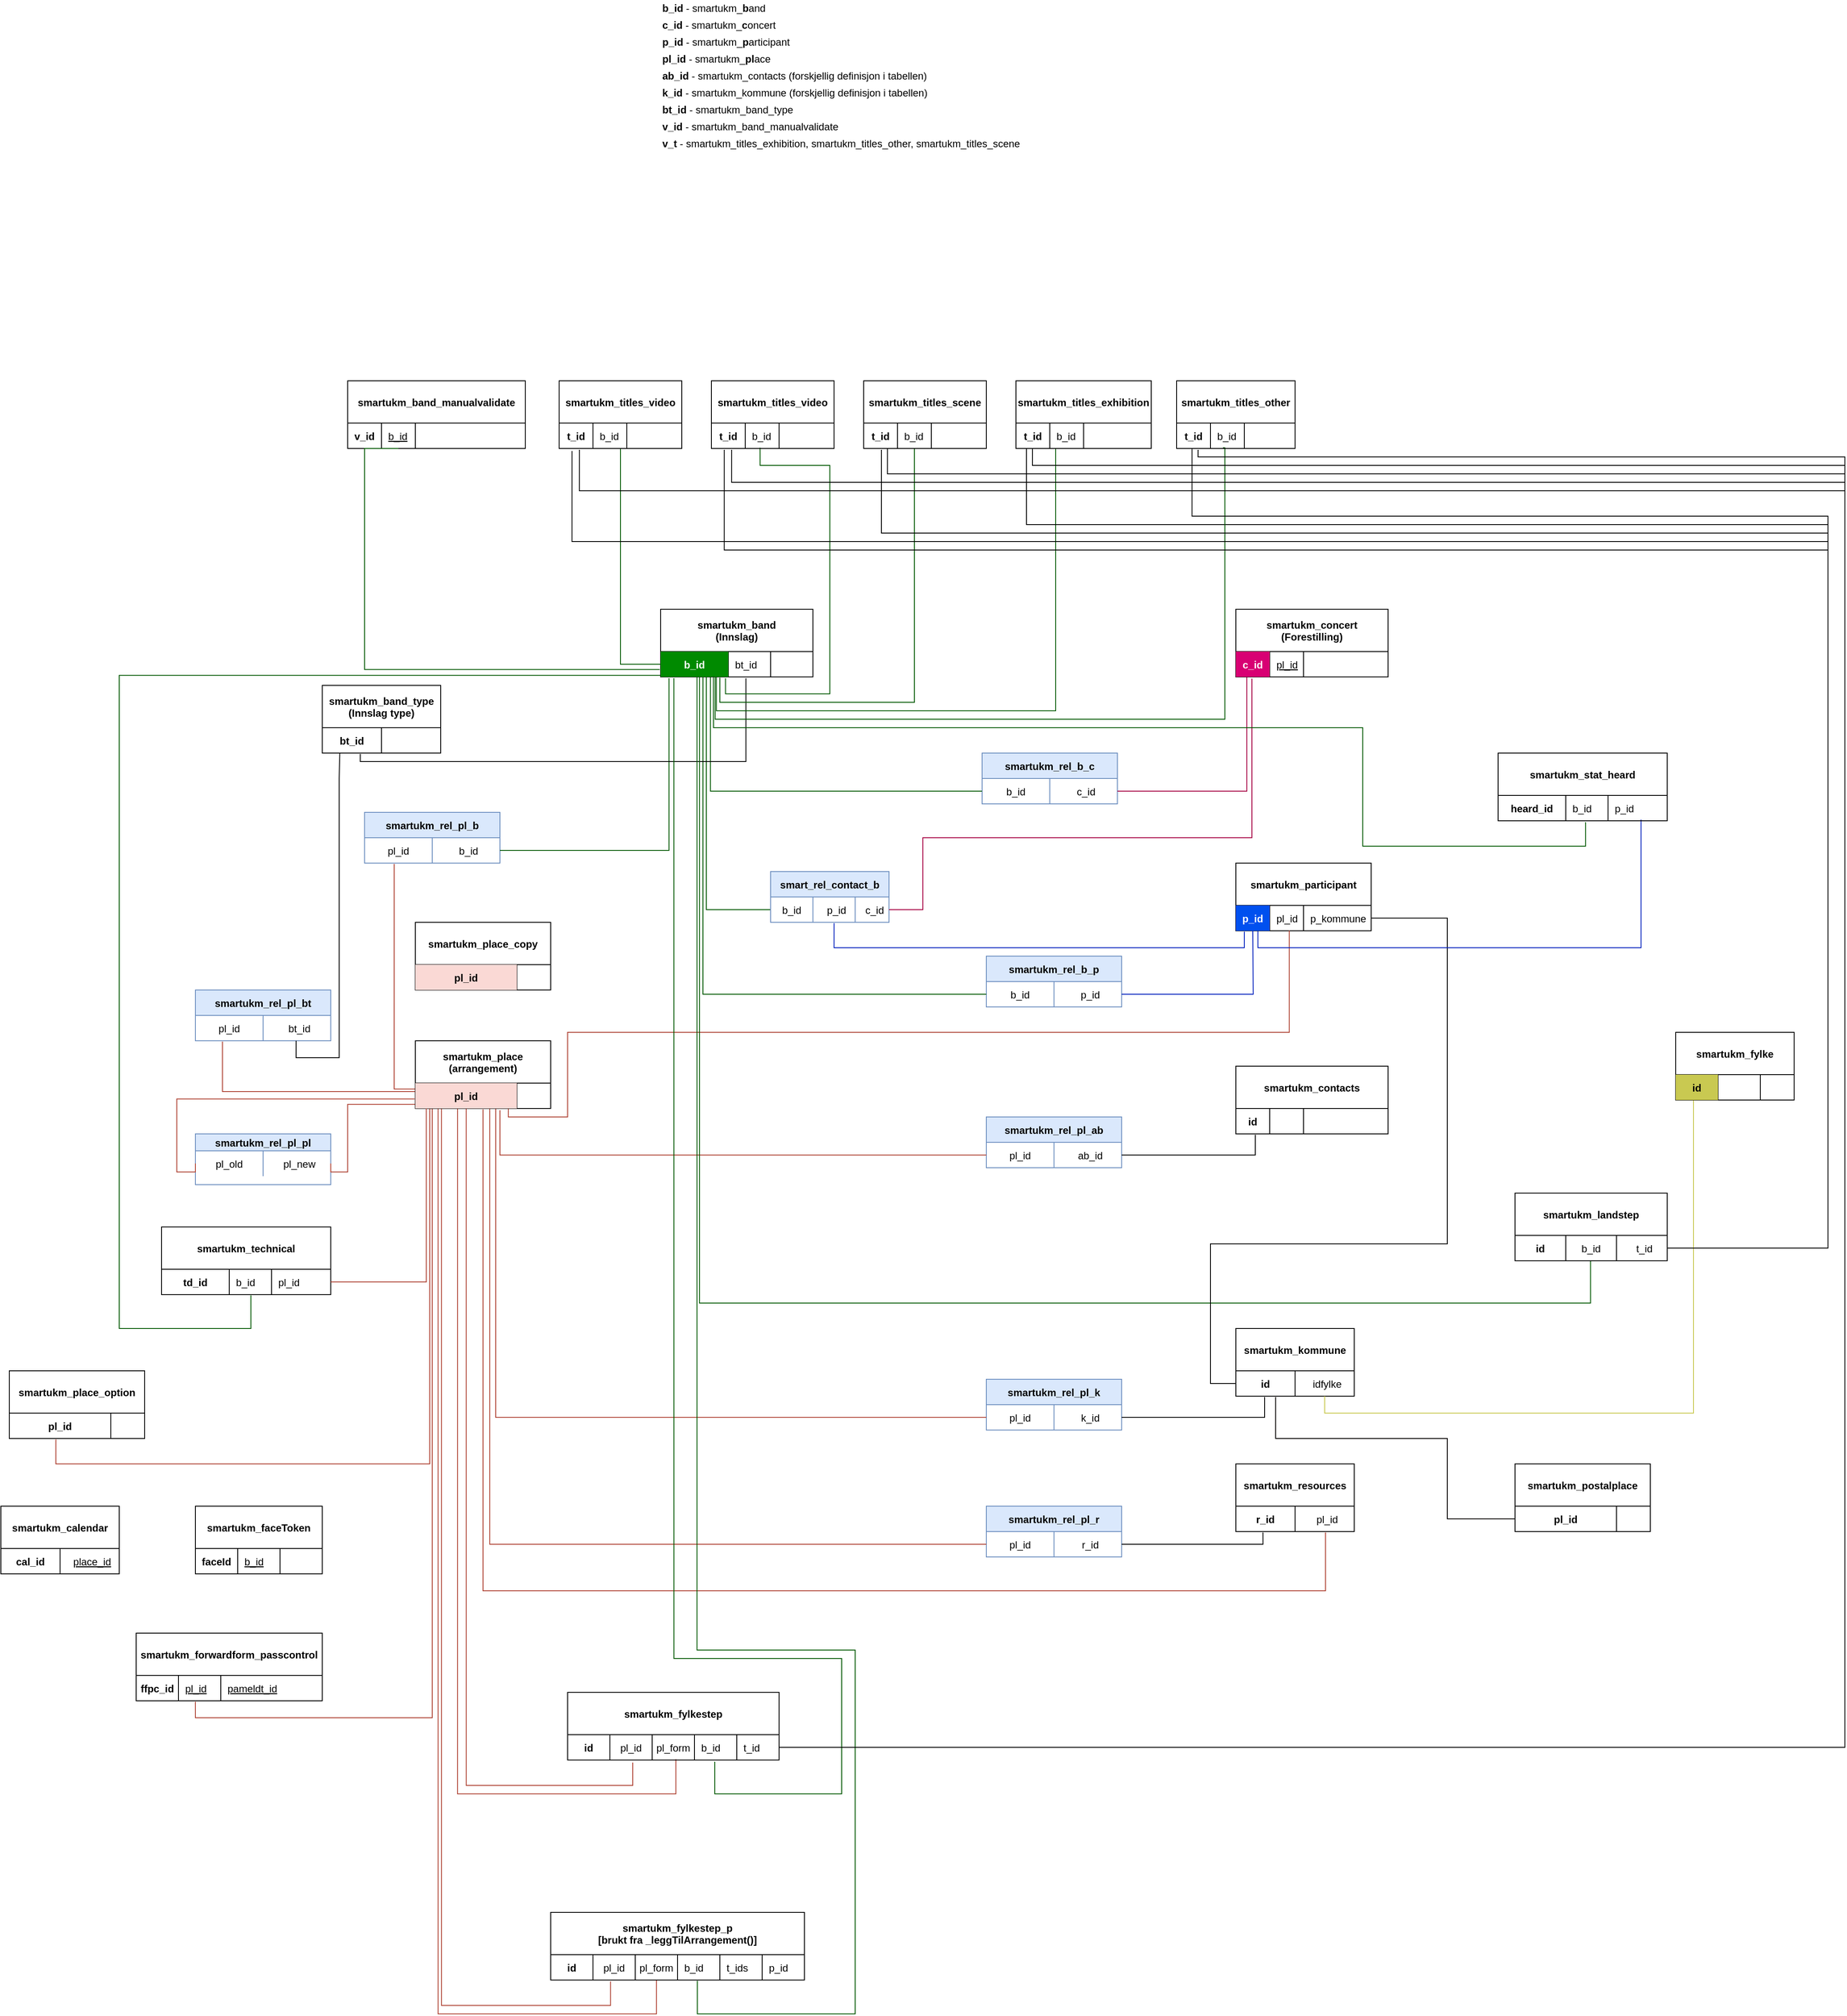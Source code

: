 <mxfile version="16.1.2" type="device"><diagram id="R2lEEEUBdFMjLlhIrx00" name="Page-1"><mxGraphModel dx="5311" dy="2161" grid="1" gridSize="10" guides="1" tooltips="1" connect="1" arrows="1" fold="1" page="1" pageScale="1" pageWidth="850" pageHeight="1100" math="0" shadow="0" extFonts="Permanent Marker^https://fonts.googleapis.com/css?family=Permanent+Marker"><root><mxCell id="0"/><mxCell id="1" parent="0"/><mxCell id="C-vyLk0tnHw3VtMMgP7b-13" value="smartukm_rel_b_c" style="shape=table;startSize=30;container=1;collapsible=1;childLayout=tableLayout;fixedRows=1;rowLines=0;fontStyle=1;align=center;resizeLast=1;fillColor=#dae8fc;strokeColor=#6c8ebf;" parent="1" vertex="1"><mxGeometry x="420" y="250" width="160" height="60" as="geometry"/></mxCell><mxCell id="C-vyLk0tnHw3VtMMgP7b-17" value="" style="shape=partialRectangle;collapsible=0;dropTarget=0;pointerEvents=0;fillColor=none;points=[[0,0.5],[1,0.5]];portConstraint=eastwest;top=0;left=0;right=0;bottom=0;" parent="C-vyLk0tnHw3VtMMgP7b-13" vertex="1"><mxGeometry y="30" width="160" height="30" as="geometry"/></mxCell><mxCell id="C-vyLk0tnHw3VtMMgP7b-18" value="b_id" style="shape=partialRectangle;overflow=hidden;connectable=0;fillColor=none;top=0;left=0;bottom=0;right=0;align=center;" parent="C-vyLk0tnHw3VtMMgP7b-17" vertex="1"><mxGeometry width="80" height="30" as="geometry"/></mxCell><mxCell id="C-vyLk0tnHw3VtMMgP7b-19" value="c_id" style="shape=partialRectangle;overflow=hidden;connectable=0;fillColor=none;top=0;left=0;bottom=0;right=0;align=center;spacingLeft=6;" parent="C-vyLk0tnHw3VtMMgP7b-17" vertex="1"><mxGeometry x="80" width="80" height="30" as="geometry"/></mxCell><mxCell id="M0xRKyHNoZ6IlA0jYklO-1" value="" style="endArrow=none;shadow=0;strokeWidth=1;rounded=0;endFill=0;edgeStyle=elbowEdgeStyle;elbow=vertical;entryX=0;entryY=0.5;entryDx=0;entryDy=0;fillColor=#008a00;strokeColor=#005700;exitX=0.327;exitY=0.989;exitDx=0;exitDy=0;exitPerimeter=0;" parent="1" source="M0xRKyHNoZ6IlA0jYklO-74" target="C-vyLk0tnHw3VtMMgP7b-17" edge="1"><mxGeometry x="0.5" y="41" relative="1" as="geometry"><mxPoint x="70" y="162" as="sourcePoint"/><mxPoint x="278" y="310" as="targetPoint"/><mxPoint x="-40" y="32" as="offset"/><Array as="points"><mxPoint x="310" y="295"/></Array></mxGeometry></mxCell><mxCell id="M0xRKyHNoZ6IlA0jYklO-11" style="edgeStyle=orthogonalEdgeStyle;orthogonalLoop=1;jettySize=auto;html=1;entryX=0.045;entryY=1;entryDx=0;entryDy=0;entryPerimeter=0;endArrow=none;endFill=0;rounded=0;fillColor=#d80073;strokeColor=#A50040;" parent="1" source="C-vyLk0tnHw3VtMMgP7b-17" target="C-vyLk0tnHw3VtMMgP7b-3" edge="1"><mxGeometry relative="1" as="geometry"><mxPoint x="741.08" y="160.99" as="targetPoint"/><Array as="points"><mxPoint x="733" y="295"/></Array></mxGeometry></mxCell><mxCell id="M0xRKyHNoZ6IlA0jYklO-50" value="&lt;b&gt;b_id&lt;/b&gt; - smartukm_&lt;b&gt;b&lt;/b&gt;and" style="text;html=1;align=left;verticalAlign=middle;resizable=0;points=[];autosize=1;" parent="1" vertex="1"><mxGeometry x="40" y="-640" width="140" height="20" as="geometry"/></mxCell><mxCell id="M0xRKyHNoZ6IlA0jYklO-51" value="&lt;b&gt;c_id&lt;/b&gt; - smartukm_&lt;b&gt;c&lt;/b&gt;oncert" style="text;html=1;align=left;verticalAlign=middle;resizable=0;points=[];autosize=1;" parent="1" vertex="1"><mxGeometry x="40" y="-620" width="150" height="20" as="geometry"/></mxCell><mxCell id="C-vyLk0tnHw3VtMMgP7b-2" value="smartukm_concert&#10;(Forestilling)" style="shape=table;startSize=50;container=1;collapsible=1;childLayout=tableLayout;fixedRows=1;rowLines=0;fontStyle=1;align=center;resizeLast=1;" parent="1" vertex="1"><mxGeometry x="720" y="80" width="180" height="80" as="geometry"><mxRectangle x="720" y="80" width="140" height="50" as="alternateBounds"/></mxGeometry></mxCell><mxCell id="C-vyLk0tnHw3VtMMgP7b-3" value="" style="shape=partialRectangle;collapsible=0;dropTarget=0;pointerEvents=0;fillColor=none;points=[[0,0.5],[1,0.5]];portConstraint=eastwest;top=0;left=0;right=0;bottom=1;" parent="C-vyLk0tnHw3VtMMgP7b-2" vertex="1"><mxGeometry y="50" width="180" height="30" as="geometry"/></mxCell><mxCell id="C-vyLk0tnHw3VtMMgP7b-4" value="c_id" style="shape=partialRectangle;overflow=hidden;connectable=0;fillColor=#d80073;top=0;left=0;bottom=0;right=0;fontStyle=1;strokeColor=#A50040;fontColor=#ffffff;" parent="C-vyLk0tnHw3VtMMgP7b-3" vertex="1"><mxGeometry width="40" height="30" as="geometry"/></mxCell><mxCell id="C-vyLk0tnHw3VtMMgP7b-5" value="pl_id" style="shape=partialRectangle;overflow=hidden;connectable=0;fillColor=none;top=0;left=0;bottom=0;right=0;align=left;spacingLeft=6;fontStyle=4;" parent="C-vyLk0tnHw3VtMMgP7b-3" vertex="1"><mxGeometry x="40" width="40" height="30" as="geometry"/></mxCell><mxCell id="M0xRKyHNoZ6IlA0jYklO-69" value="" style="shape=partialRectangle;overflow=hidden;connectable=0;fillColor=none;top=0;left=0;bottom=0;right=0;align=left;spacingLeft=6;fontStyle=5;" parent="C-vyLk0tnHw3VtMMgP7b-3" vertex="1"><mxGeometry x="80" width="100" height="30" as="geometry"/></mxCell><mxCell id="M0xRKyHNoZ6IlA0jYklO-73" value="smartukm_band&#10;(Innslag)" style="shape=table;startSize=50;container=1;collapsible=1;childLayout=tableLayout;fixedRows=1;rowLines=0;fontStyle=1;align=center;resizeLast=1;" parent="1" vertex="1"><mxGeometry x="40" y="80" width="180" height="80" as="geometry"/></mxCell><mxCell id="M0xRKyHNoZ6IlA0jYklO-74" value="" style="shape=partialRectangle;collapsible=0;dropTarget=0;pointerEvents=0;fillColor=none;points=[[0,0.5],[1,0.5]];portConstraint=eastwest;top=0;left=0;right=0;bottom=1;" parent="M0xRKyHNoZ6IlA0jYklO-73" vertex="1"><mxGeometry y="50" width="180" height="30" as="geometry"/></mxCell><mxCell id="M0xRKyHNoZ6IlA0jYklO-75" value="b_id" style="shape=partialRectangle;overflow=hidden;connectable=0;fillColor=#008a00;top=0;left=0;bottom=0;right=0;fontStyle=1;strokeColor=#005700;fontColor=#ffffff;" parent="M0xRKyHNoZ6IlA0jYklO-74" vertex="1"><mxGeometry width="80" height="30" as="geometry"/></mxCell><mxCell id="M0xRKyHNoZ6IlA0jYklO-76" value="bt_id" style="shape=partialRectangle;overflow=hidden;connectable=0;fillColor=none;top=0;left=0;bottom=0;right=0;align=left;spacingLeft=6;fontStyle=0;" parent="M0xRKyHNoZ6IlA0jYklO-74" vertex="1"><mxGeometry x="80" width="50" height="30" as="geometry"/></mxCell><mxCell id="M0xRKyHNoZ6IlA0jYklO-77" style="shape=partialRectangle;overflow=hidden;connectable=0;fillColor=none;top=0;left=0;bottom=0;right=0;align=left;spacingLeft=6;fontStyle=5;" parent="M0xRKyHNoZ6IlA0jYklO-74" vertex="1"><mxGeometry x="130" width="50" height="30" as="geometry"/></mxCell><mxCell id="M0xRKyHNoZ6IlA0jYklO-79" value="smartukm_participant" style="shape=table;startSize=50;container=1;collapsible=1;childLayout=tableLayout;fixedRows=1;rowLines=0;fontStyle=1;align=center;resizeLast=1;" parent="1" vertex="1"><mxGeometry x="720" y="380" width="160" height="80" as="geometry"/></mxCell><mxCell id="M0xRKyHNoZ6IlA0jYklO-80" value="" style="shape=partialRectangle;collapsible=0;dropTarget=0;pointerEvents=0;fillColor=none;points=[[0,0.5],[1,0.5]];portConstraint=eastwest;top=0;left=0;right=0;bottom=1;" parent="M0xRKyHNoZ6IlA0jYklO-79" vertex="1"><mxGeometry y="50" width="160" height="30" as="geometry"/></mxCell><mxCell id="M0xRKyHNoZ6IlA0jYklO-81" value="p_id" style="shape=partialRectangle;overflow=hidden;connectable=0;fillColor=#0050ef;top=0;left=0;bottom=0;right=0;fontStyle=1;strokeColor=#001DBC;fontColor=#ffffff;" parent="M0xRKyHNoZ6IlA0jYklO-80" vertex="1"><mxGeometry width="40" height="30" as="geometry"/></mxCell><mxCell id="M0xRKyHNoZ6IlA0jYklO-82" value="pl_id" style="shape=partialRectangle;overflow=hidden;connectable=0;fillColor=none;top=0;left=0;bottom=0;right=0;align=left;spacingLeft=6;fontStyle=0;" parent="M0xRKyHNoZ6IlA0jYklO-80" vertex="1"><mxGeometry x="40" width="40" height="30" as="geometry"/></mxCell><mxCell id="M0xRKyHNoZ6IlA0jYklO-83" value="p_kommune" style="shape=partialRectangle;overflow=hidden;connectable=0;fillColor=none;top=0;left=0;bottom=0;right=0;align=left;spacingLeft=6;fontStyle=0;" parent="M0xRKyHNoZ6IlA0jYklO-80" vertex="1"><mxGeometry x="80" width="80" height="30" as="geometry"/></mxCell><mxCell id="M0xRKyHNoZ6IlA0jYklO-85" value="smartukm_rel_b_p" style="shape=table;startSize=30;container=1;collapsible=1;childLayout=tableLayout;fixedRows=1;rowLines=0;fontStyle=1;align=center;resizeLast=1;fillColor=#dae8fc;strokeColor=#6c8ebf;" parent="1" vertex="1"><mxGeometry x="425" y="490" width="160" height="60" as="geometry"/></mxCell><mxCell id="M0xRKyHNoZ6IlA0jYklO-86" value="" style="shape=partialRectangle;collapsible=0;dropTarget=0;pointerEvents=0;fillColor=none;points=[[0,0.5],[1,0.5]];portConstraint=eastwest;top=0;left=0;right=0;bottom=0;" parent="M0xRKyHNoZ6IlA0jYklO-85" vertex="1"><mxGeometry y="30" width="160" height="30" as="geometry"/></mxCell><mxCell id="M0xRKyHNoZ6IlA0jYklO-87" value="b_id" style="shape=partialRectangle;overflow=hidden;connectable=0;fillColor=none;top=0;left=0;bottom=0;right=0;" parent="M0xRKyHNoZ6IlA0jYklO-86" vertex="1"><mxGeometry width="80" height="30" as="geometry"/></mxCell><mxCell id="M0xRKyHNoZ6IlA0jYklO-88" value="p_id" style="shape=partialRectangle;overflow=hidden;connectable=0;fillColor=none;top=0;left=0;bottom=0;right=0;align=center;spacingLeft=6;" parent="M0xRKyHNoZ6IlA0jYklO-86" vertex="1"><mxGeometry x="80" width="80" height="30" as="geometry"/></mxCell><mxCell id="M0xRKyHNoZ6IlA0jYklO-92" style="edgeStyle=orthogonalEdgeStyle;rounded=0;orthogonalLoop=1;jettySize=auto;html=1;endArrow=none;endFill=0;strokeColor=#005700;exitX=0;exitY=0.5;exitDx=0;exitDy=0;fillColor=#008a00;entryX=0.278;entryY=1.002;entryDx=0;entryDy=0;entryPerimeter=0;" parent="1" source="M0xRKyHNoZ6IlA0jYklO-86" target="M0xRKyHNoZ6IlA0jYklO-74" edge="1"><mxGeometry relative="1" as="geometry"><Array as="points"><mxPoint x="90" y="535"/></Array><mxPoint x="90" y="170" as="targetPoint"/></mxGeometry></mxCell><mxCell id="M0xRKyHNoZ6IlA0jYklO-93" style="edgeStyle=orthogonalEdgeStyle;rounded=0;orthogonalLoop=1;jettySize=auto;html=1;endArrow=none;endFill=0;strokeColor=#001DBC;fillColor=#0050ef;" parent="1" source="M0xRKyHNoZ6IlA0jYklO-86" edge="1"><mxGeometry relative="1" as="geometry"><mxPoint x="740" y="460" as="targetPoint"/></mxGeometry></mxCell><mxCell id="M0xRKyHNoZ6IlA0jYklO-95" value="&lt;b&gt;p_id&lt;/b&gt; - smartukm_&lt;b&gt;p&lt;/b&gt;articipant" style="text;html=1;align=left;verticalAlign=middle;resizable=0;points=[];autosize=1;" parent="1" vertex="1"><mxGeometry x="40" y="-600" width="170" height="20" as="geometry"/></mxCell><mxCell id="M0xRKyHNoZ6IlA0jYklO-109" style="edgeStyle=orthogonalEdgeStyle;rounded=0;orthogonalLoop=1;jettySize=auto;html=1;endArrow=none;endFill=0;strokeColor=#005700;exitX=0;exitY=0.5;exitDx=0;exitDy=0;fillColor=#008a00;entryX=0.302;entryY=1.002;entryDx=0;entryDy=0;entryPerimeter=0;" parent="1" source="M0xRKyHNoZ6IlA0jYklO-97" target="M0xRKyHNoZ6IlA0jYklO-74" edge="1"><mxGeometry relative="1" as="geometry"><mxPoint x="-330" y="400" as="sourcePoint"/><mxPoint x="60" y="170" as="targetPoint"/><Array as="points"><mxPoint x="94" y="435"/><mxPoint x="94" y="160"/></Array></mxGeometry></mxCell><mxCell id="M0xRKyHNoZ6IlA0jYklO-96" value="smart_rel_contact_b" style="shape=table;startSize=30;container=1;collapsible=1;childLayout=tableLayout;fixedRows=1;rowLines=0;fontStyle=1;align=center;resizeLast=1;fillColor=#dae8fc;strokeColor=#6c8ebf;" parent="1" vertex="1"><mxGeometry x="170" y="390" width="140" height="60" as="geometry"/></mxCell><mxCell id="M0xRKyHNoZ6IlA0jYklO-97" value="" style="shape=partialRectangle;collapsible=0;dropTarget=0;pointerEvents=0;fillColor=none;points=[[0,0.5],[1,0.5]];portConstraint=eastwest;top=0;left=0;right=0;bottom=0;" parent="M0xRKyHNoZ6IlA0jYklO-96" vertex="1"><mxGeometry y="30" width="140" height="30" as="geometry"/></mxCell><mxCell id="M0xRKyHNoZ6IlA0jYklO-98" value="b_id" style="shape=partialRectangle;overflow=hidden;connectable=0;fillColor=none;top=0;left=0;bottom=0;right=0;" parent="M0xRKyHNoZ6IlA0jYklO-97" vertex="1"><mxGeometry width="50" height="30" as="geometry"/></mxCell><mxCell id="M0xRKyHNoZ6IlA0jYklO-99" value="p_id" style="shape=partialRectangle;overflow=hidden;connectable=0;fillColor=none;top=0;left=0;bottom=0;right=0;align=center;spacingLeft=6;" parent="M0xRKyHNoZ6IlA0jYklO-97" vertex="1"><mxGeometry x="50" width="50" height="30" as="geometry"/></mxCell><mxCell id="M0xRKyHNoZ6IlA0jYklO-100" value="c_id" style="shape=partialRectangle;overflow=hidden;connectable=0;fillColor=none;top=0;left=0;bottom=0;right=0;align=center;spacingLeft=6;" parent="M0xRKyHNoZ6IlA0jYklO-97" vertex="1"><mxGeometry x="100" width="40" height="30" as="geometry"/></mxCell><mxCell id="M0xRKyHNoZ6IlA0jYklO-117" value="smartukm_rel_pl_ab" style="shape=table;startSize=30;container=1;collapsible=1;childLayout=tableLayout;fixedRows=1;rowLines=0;fontStyle=1;align=center;resizeLast=1;fillColor=#dae8fc;strokeColor=#6c8ebf;" parent="1" vertex="1"><mxGeometry x="425" y="680" width="160" height="60" as="geometry"/></mxCell><mxCell id="M0xRKyHNoZ6IlA0jYklO-118" value="" style="shape=partialRectangle;collapsible=0;dropTarget=0;pointerEvents=0;fillColor=none;points=[[0,0.5],[1,0.5]];portConstraint=eastwest;top=0;left=0;right=0;bottom=0;" parent="M0xRKyHNoZ6IlA0jYklO-117" vertex="1"><mxGeometry y="30" width="160" height="30" as="geometry"/></mxCell><mxCell id="M0xRKyHNoZ6IlA0jYklO-119" value="pl_id" style="shape=partialRectangle;overflow=hidden;connectable=0;fillColor=none;top=0;left=0;bottom=0;right=0;" parent="M0xRKyHNoZ6IlA0jYklO-118" vertex="1"><mxGeometry width="80" height="30" as="geometry"/></mxCell><mxCell id="M0xRKyHNoZ6IlA0jYklO-120" value="ab_id" style="shape=partialRectangle;overflow=hidden;connectable=0;fillColor=none;top=0;left=0;bottom=0;right=0;align=center;spacingLeft=6;" parent="M0xRKyHNoZ6IlA0jYklO-118" vertex="1"><mxGeometry x="80" width="80" height="30" as="geometry"/></mxCell><mxCell id="M0xRKyHNoZ6IlA0jYklO-122" value="&lt;b&gt;ab_id&lt;/b&gt; - smartukm_contacts (forskjellig definisjon i tabellen)" style="text;html=1;align=left;verticalAlign=middle;resizable=0;points=[];autosize=1;" parent="1" vertex="1"><mxGeometry x="40" y="-560" width="330" height="20" as="geometry"/></mxCell><mxCell id="M0xRKyHNoZ6IlA0jYklO-140" style="edgeStyle=orthogonalEdgeStyle;rounded=0;orthogonalLoop=1;jettySize=auto;html=1;entryX=0;entryY=0.5;entryDx=0;entryDy=0;endArrow=none;endFill=0;strokeColor=#ae4132;fillColor=#fad9d5;exitX=0.625;exitY=1.067;exitDx=0;exitDy=0;exitPerimeter=0;" parent="1" source="M0xRKyHNoZ6IlA0jYklO-124" target="M0xRKyHNoZ6IlA0jYklO-118" edge="1"><mxGeometry relative="1" as="geometry"><mxPoint x="-130" y="700" as="sourcePoint"/><Array as="points"><mxPoint x="-150" y="725"/></Array></mxGeometry></mxCell><mxCell id="M0xRKyHNoZ6IlA0jYklO-222" style="edgeStyle=orthogonalEdgeStyle;rounded=0;orthogonalLoop=1;jettySize=auto;html=1;entryX=0.395;entryY=0.992;entryDx=0;entryDy=0;entryPerimeter=0;endArrow=none;endFill=0;strokeColor=#ae4132;fontColor=#99FFFF;exitX=0.687;exitY=0.994;exitDx=0;exitDy=0;exitPerimeter=0;fillColor=#fad9d5;" parent="1" source="M0xRKyHNoZ6IlA0jYklO-124" target="M0xRKyHNoZ6IlA0jYklO-80" edge="1"><mxGeometry relative="1" as="geometry"><Array as="points"><mxPoint x="-140" y="680"/><mxPoint x="-70" y="680"/><mxPoint x="-70" y="580"/><mxPoint x="783" y="580"/></Array></mxGeometry></mxCell><mxCell id="M0xRKyHNoZ6IlA0jYklO-130" value="&lt;b&gt;pl_id&lt;/b&gt; - smartukm_&lt;b&gt;pl&lt;/b&gt;ace" style="text;html=1;align=left;verticalAlign=middle;resizable=0;points=[];autosize=1;" parent="1" vertex="1"><mxGeometry x="40" y="-580" width="140" height="20" as="geometry"/></mxCell><mxCell id="M0xRKyHNoZ6IlA0jYklO-132" value="smartukm_contacts" style="shape=table;startSize=50;container=1;collapsible=1;childLayout=tableLayout;fixedRows=1;rowLines=0;fontStyle=1;align=center;resizeLast=1;" parent="1" vertex="1"><mxGeometry x="720" y="620" width="180" height="80" as="geometry"/></mxCell><mxCell id="M0xRKyHNoZ6IlA0jYklO-133" value="" style="shape=partialRectangle;collapsible=0;dropTarget=0;pointerEvents=0;fillColor=none;points=[[0,0.5],[1,0.5]];portConstraint=eastwest;top=0;left=0;right=0;bottom=1;" parent="M0xRKyHNoZ6IlA0jYklO-132" vertex="1"><mxGeometry y="50" width="180" height="30" as="geometry"/></mxCell><mxCell id="M0xRKyHNoZ6IlA0jYklO-134" value="id" style="shape=partialRectangle;overflow=hidden;connectable=0;fillColor=none;top=0;left=0;bottom=0;right=0;fontStyle=1;" parent="M0xRKyHNoZ6IlA0jYklO-133" vertex="1"><mxGeometry width="40" height="30" as="geometry"/></mxCell><mxCell id="M0xRKyHNoZ6IlA0jYklO-135" value="" style="shape=partialRectangle;overflow=hidden;connectable=0;fillColor=none;top=0;left=0;bottom=0;right=0;align=left;spacingLeft=6;fontStyle=4;" parent="M0xRKyHNoZ6IlA0jYklO-133" vertex="1"><mxGeometry x="40" width="40" height="30" as="geometry"/></mxCell><mxCell id="M0xRKyHNoZ6IlA0jYklO-136" style="shape=partialRectangle;overflow=hidden;connectable=0;fillColor=none;top=0;left=0;bottom=0;right=0;align=left;spacingLeft=6;fontStyle=5;" parent="M0xRKyHNoZ6IlA0jYklO-133" vertex="1"><mxGeometry x="80" width="100" height="30" as="geometry"/></mxCell><mxCell id="M0xRKyHNoZ6IlA0jYklO-138" style="edgeStyle=orthogonalEdgeStyle;rounded=0;orthogonalLoop=1;jettySize=auto;html=1;entryX=1;entryY=0.5;entryDx=0;entryDy=0;endArrow=none;endFill=0;strokeColor=#000000;exitX=0.128;exitY=1.033;exitDx=0;exitDy=0;exitPerimeter=0;" parent="1" source="M0xRKyHNoZ6IlA0jYklO-133" target="M0xRKyHNoZ6IlA0jYklO-118" edge="1"><mxGeometry relative="1" as="geometry"><mxPoint x="950" y="670" as="sourcePoint"/><Array as="points"><mxPoint x="743" y="725"/></Array></mxGeometry></mxCell><mxCell id="M0xRKyHNoZ6IlA0jYklO-143" style="edgeStyle=orthogonalEdgeStyle;rounded=0;orthogonalLoop=1;jettySize=auto;html=1;endArrow=none;endFill=0;strokeColor=#001DBC;exitX=0.536;exitY=1.033;exitDx=0;exitDy=0;exitPerimeter=0;fontColor=#99FFFF;fillColor=#0050ef;" parent="1" source="M0xRKyHNoZ6IlA0jYklO-97" edge="1"><mxGeometry relative="1" as="geometry"><mxPoint x="730" y="461" as="targetPoint"/><Array as="points"><mxPoint x="245" y="480"/><mxPoint x="730" y="480"/></Array></mxGeometry></mxCell><mxCell id="M0xRKyHNoZ6IlA0jYklO-144" style="edgeStyle=orthogonalEdgeStyle;rounded=0;orthogonalLoop=1;jettySize=auto;html=1;endArrow=none;endFill=0;strokeColor=#A50040;fontColor=#99FFFF;fillColor=#d80073;exitX=1;exitY=0.5;exitDx=0;exitDy=0;" parent="1" source="M0xRKyHNoZ6IlA0jYklO-97" edge="1"><mxGeometry relative="1" as="geometry"><mxPoint x="739" y="162" as="targetPoint"/><Array as="points"><mxPoint x="350" y="435"/><mxPoint x="350" y="350"/><mxPoint x="739" y="350"/><mxPoint x="739" y="162"/></Array></mxGeometry></mxCell><mxCell id="M0xRKyHNoZ6IlA0jYklO-145" value="smartukm_rel_pl_b" style="shape=table;startSize=30;container=1;collapsible=1;childLayout=tableLayout;fixedRows=1;rowLines=0;fontStyle=1;align=center;resizeLast=1;fillColor=#dae8fc;strokeColor=#6c8ebf;" parent="1" vertex="1"><mxGeometry x="-310" y="320" width="160" height="60" as="geometry"/></mxCell><mxCell id="M0xRKyHNoZ6IlA0jYklO-146" value="" style="shape=partialRectangle;collapsible=0;dropTarget=0;pointerEvents=0;fillColor=none;points=[[0,0.5],[1,0.5]];portConstraint=eastwest;top=0;left=0;right=0;bottom=0;" parent="M0xRKyHNoZ6IlA0jYklO-145" vertex="1"><mxGeometry y="30" width="160" height="30" as="geometry"/></mxCell><mxCell id="M0xRKyHNoZ6IlA0jYklO-147" value="pl_id" style="shape=partialRectangle;overflow=hidden;connectable=0;fillColor=none;top=0;left=0;bottom=0;right=0;" parent="M0xRKyHNoZ6IlA0jYklO-146" vertex="1"><mxGeometry width="80" height="30" as="geometry"/></mxCell><mxCell id="M0xRKyHNoZ6IlA0jYklO-148" value="b_id" style="shape=partialRectangle;overflow=hidden;connectable=0;fillColor=none;top=0;left=0;bottom=0;right=0;align=center;spacingLeft=6;" parent="M0xRKyHNoZ6IlA0jYklO-146" vertex="1"><mxGeometry x="80" width="80" height="30" as="geometry"/></mxCell><mxCell id="M0xRKyHNoZ6IlA0jYklO-149" style="edgeStyle=orthogonalEdgeStyle;rounded=0;orthogonalLoop=1;jettySize=auto;html=1;entryX=1;entryY=0.5;entryDx=0;entryDy=0;endArrow=none;endFill=0;strokeColor=#005700;fontColor=#99FFFF;fillColor=#008a00;exitX=0.055;exitY=1.052;exitDx=0;exitDy=0;exitPerimeter=0;" parent="1" source="M0xRKyHNoZ6IlA0jYklO-74" target="M0xRKyHNoZ6IlA0jYklO-146" edge="1"><mxGeometry relative="1" as="geometry"><Array as="points"><mxPoint x="50" y="365"/></Array></mxGeometry></mxCell><mxCell id="M0xRKyHNoZ6IlA0jYklO-150" style="edgeStyle=orthogonalEdgeStyle;rounded=0;orthogonalLoop=1;jettySize=auto;html=1;entryX=0.219;entryY=1.033;entryDx=0;entryDy=0;entryPerimeter=0;endArrow=none;endFill=0;strokeColor=#ae4132;fontColor=#99FFFF;fillColor=#fad9d5;exitX=0;exitY=0.233;exitDx=0;exitDy=0;exitPerimeter=0;" parent="1" source="M0xRKyHNoZ6IlA0jYklO-124" target="M0xRKyHNoZ6IlA0jYklO-146" edge="1"><mxGeometry relative="1" as="geometry"/></mxCell><mxCell id="M0xRKyHNoZ6IlA0jYklO-151" value="smartukm_rel_pl_bt" style="shape=table;startSize=30;container=1;collapsible=1;childLayout=tableLayout;fixedRows=1;rowLines=0;fontStyle=1;align=center;resizeLast=1;fillColor=#dae8fc;strokeColor=#6c8ebf;" parent="1" vertex="1"><mxGeometry x="-510" y="530" width="160" height="60" as="geometry"/></mxCell><mxCell id="M0xRKyHNoZ6IlA0jYklO-204" value="" style="shape=partialRectangle;collapsible=0;dropTarget=0;pointerEvents=0;fillColor=none;points=[[0,0.5],[1,0.5]];portConstraint=eastwest;top=0;left=0;right=0;bottom=0;" parent="M0xRKyHNoZ6IlA0jYklO-151" vertex="1"><mxGeometry y="30" width="160" height="30" as="geometry"/></mxCell><mxCell id="M0xRKyHNoZ6IlA0jYklO-205" value="pl_id" style="shape=partialRectangle;overflow=hidden;connectable=0;fillColor=none;top=0;left=0;bottom=0;right=0;" parent="M0xRKyHNoZ6IlA0jYklO-204" vertex="1"><mxGeometry width="80" height="30" as="geometry"/></mxCell><mxCell id="M0xRKyHNoZ6IlA0jYklO-206" value="bt_id" style="shape=partialRectangle;overflow=hidden;connectable=0;fillColor=none;top=0;left=0;bottom=0;right=0;align=center;spacingLeft=6;" parent="M0xRKyHNoZ6IlA0jYklO-204" vertex="1"><mxGeometry x="80" width="80" height="30" as="geometry"/></mxCell><mxCell id="M0xRKyHNoZ6IlA0jYklO-178" style="edgeStyle=orthogonalEdgeStyle;rounded=0;orthogonalLoop=1;jettySize=auto;html=1;endArrow=none;endFill=0;strokeColor=#000000;fontColor=#99FFFF;exitX=0.744;exitY=1;exitDx=0;exitDy=0;exitPerimeter=0;entryX=0.148;entryY=1.005;entryDx=0;entryDy=0;entryPerimeter=0;" parent="1" source="M0xRKyHNoZ6IlA0jYklO-204" target="M0xRKyHNoZ6IlA0jYklO-156" edge="1"><mxGeometry relative="1" as="geometry"><mxPoint x="585" y="875" as="sourcePoint"/><Array as="points"><mxPoint x="-391" y="610"/><mxPoint x="-340" y="610"/><mxPoint x="-340" y="280"/><mxPoint x="-339" y="280"/></Array><mxPoint x="-320" y="280" as="targetPoint"/></mxGeometry></mxCell><mxCell id="M0xRKyHNoZ6IlA0jYklO-179" style="edgeStyle=orthogonalEdgeStyle;rounded=0;orthogonalLoop=1;jettySize=auto;html=1;endArrow=none;endFill=0;strokeColor=#ae4132;fontColor=#99FFFF;fillColor=#fad9d5;exitX=0.2;exitY=1.033;exitDx=0;exitDy=0;exitPerimeter=0;entryX=0;entryY=0.331;entryDx=0;entryDy=0;entryPerimeter=0;" parent="1" source="M0xRKyHNoZ6IlA0jYklO-204" target="M0xRKyHNoZ6IlA0jYklO-124" edge="1"><mxGeometry relative="1" as="geometry"><mxPoint x="431" y="874.01" as="sourcePoint"/><mxPoint x="-250" y="655" as="targetPoint"/><Array as="points"><mxPoint x="-478" y="650"/><mxPoint x="-250" y="650"/></Array></mxGeometry></mxCell><mxCell id="M0xRKyHNoZ6IlA0jYklO-186" value="smartukm_rel_pl_k" style="shape=table;startSize=30;container=1;collapsible=1;childLayout=tableLayout;fixedRows=1;rowLines=0;fontStyle=1;align=center;resizeLast=1;fillColor=#dae8fc;strokeColor=#6c8ebf;" parent="1" vertex="1"><mxGeometry x="425" y="990" width="160" height="60" as="geometry"/></mxCell><mxCell id="M0xRKyHNoZ6IlA0jYklO-187" value="" style="shape=partialRectangle;collapsible=0;dropTarget=0;pointerEvents=0;fillColor=none;points=[[0,0.5],[1,0.5]];portConstraint=eastwest;top=0;left=0;right=0;bottom=0;" parent="M0xRKyHNoZ6IlA0jYklO-186" vertex="1"><mxGeometry y="30" width="160" height="30" as="geometry"/></mxCell><mxCell id="M0xRKyHNoZ6IlA0jYklO-188" value="pl_id" style="shape=partialRectangle;overflow=hidden;connectable=0;fillColor=none;top=0;left=0;bottom=0;right=0;" parent="M0xRKyHNoZ6IlA0jYklO-187" vertex="1"><mxGeometry width="80" height="30" as="geometry"/></mxCell><mxCell id="M0xRKyHNoZ6IlA0jYklO-189" value="k_id" style="shape=partialRectangle;overflow=hidden;connectable=0;fillColor=none;top=0;left=0;bottom=0;right=0;align=center;spacingLeft=6;" parent="M0xRKyHNoZ6IlA0jYklO-187" vertex="1"><mxGeometry x="80" width="80" height="30" as="geometry"/></mxCell><mxCell id="M0xRKyHNoZ6IlA0jYklO-190" value="&lt;b&gt;k_id&lt;/b&gt; - smartukm_kommune (forskjellig definisjon i tabellen)" style="text;html=1;align=left;verticalAlign=middle;resizable=0;points=[];autosize=1;" parent="1" vertex="1"><mxGeometry x="40" y="-540" width="330" height="20" as="geometry"/></mxCell><mxCell id="M0xRKyHNoZ6IlA0jYklO-191" value="smartukm_kommune" style="shape=table;startSize=50;container=1;collapsible=1;childLayout=tableLayout;fixedRows=1;rowLines=0;fontStyle=1;align=center;resizeLast=1;" parent="1" vertex="1"><mxGeometry x="720" y="930" width="140" height="80" as="geometry"/></mxCell><mxCell id="M0xRKyHNoZ6IlA0jYklO-192" value="" style="shape=partialRectangle;collapsible=0;dropTarget=0;pointerEvents=0;fillColor=none;points=[[0,0.5],[1,0.5]];portConstraint=eastwest;top=0;left=0;right=0;bottom=1;" parent="M0xRKyHNoZ6IlA0jYklO-191" vertex="1"><mxGeometry y="50" width="140" height="30" as="geometry"/></mxCell><mxCell id="M0xRKyHNoZ6IlA0jYklO-193" value="id" style="shape=partialRectangle;overflow=hidden;connectable=0;fillColor=none;top=0;left=0;bottom=0;right=0;fontStyle=1;" parent="M0xRKyHNoZ6IlA0jYklO-192" vertex="1"><mxGeometry width="70" height="30" as="geometry"/></mxCell><mxCell id="M0xRKyHNoZ6IlA0jYklO-194" value="idfylke" style="shape=partialRectangle;overflow=hidden;connectable=0;fillColor=none;top=0;left=0;bottom=0;right=0;align=center;spacingLeft=6;fontStyle=0;" parent="M0xRKyHNoZ6IlA0jYklO-192" vertex="1"><mxGeometry x="70" width="70" height="30" as="geometry"/></mxCell><mxCell id="M0xRKyHNoZ6IlA0jYklO-195" style="edgeStyle=orthogonalEdgeStyle;rounded=0;orthogonalLoop=1;jettySize=auto;html=1;entryX=1;entryY=0.5;entryDx=0;entryDy=0;endArrow=none;endFill=0;strokeColor=#000000;fontColor=#99FFFF;exitX=0.243;exitY=1.033;exitDx=0;exitDy=0;exitPerimeter=0;" parent="1" source="M0xRKyHNoZ6IlA0jYklO-192" target="M0xRKyHNoZ6IlA0jYklO-187" edge="1"><mxGeometry relative="1" as="geometry"/></mxCell><mxCell id="M0xRKyHNoZ6IlA0jYklO-197" style="edgeStyle=orthogonalEdgeStyle;rounded=0;orthogonalLoop=1;jettySize=auto;html=1;entryX=0.594;entryY=0.967;entryDx=0;entryDy=0;entryPerimeter=0;endArrow=none;endFill=0;strokeColor=#ae4132;fontColor=#99FFFF;fillColor=#fad9d5;exitX=0;exitY=0.5;exitDx=0;exitDy=0;" parent="1" source="M0xRKyHNoZ6IlA0jYklO-187" target="M0xRKyHNoZ6IlA0jYklO-124" edge="1"><mxGeometry relative="1" as="geometry"><mxPoint x="360" y="1034" as="sourcePoint"/><mxPoint x="-231.96" y="670.0" as="targetPoint"/></mxGeometry></mxCell><mxCell id="M0xRKyHNoZ6IlA0jYklO-198" value="smartukm_rel_pl_pl" style="shape=table;startSize=20;container=1;collapsible=1;childLayout=tableLayout;fixedRows=1;rowLines=0;fontStyle=1;align=center;resizeLast=1;fillColor=#dae8fc;strokeColor=#6c8ebf;" parent="1" vertex="1"><mxGeometry x="-510" y="700" width="160" height="60" as="geometry"/></mxCell><mxCell id="M0xRKyHNoZ6IlA0jYklO-199" value="" style="shape=partialRectangle;collapsible=0;dropTarget=0;pointerEvents=0;fillColor=none;points=[[0,0.5],[1,0.5]];portConstraint=eastwest;top=0;left=0;right=0;bottom=0;" parent="M0xRKyHNoZ6IlA0jYklO-198" vertex="1"><mxGeometry y="20" width="160" height="30" as="geometry"/></mxCell><mxCell id="M0xRKyHNoZ6IlA0jYklO-200" value="pl_old" style="shape=partialRectangle;overflow=hidden;connectable=0;fillColor=none;top=0;left=0;bottom=0;right=0;" parent="M0xRKyHNoZ6IlA0jYklO-199" vertex="1"><mxGeometry width="80" height="30" as="geometry"/></mxCell><mxCell id="M0xRKyHNoZ6IlA0jYklO-201" value="pl_new" style="shape=partialRectangle;overflow=hidden;connectable=0;fillColor=none;top=0;left=0;bottom=0;right=0;align=center;spacingLeft=6;" parent="M0xRKyHNoZ6IlA0jYklO-199" vertex="1"><mxGeometry x="80" width="80" height="30" as="geometry"/></mxCell><mxCell id="M0xRKyHNoZ6IlA0jYklO-202" style="edgeStyle=orthogonalEdgeStyle;rounded=0;orthogonalLoop=1;jettySize=auto;html=1;endArrow=none;endFill=0;strokeColor=#ae4132;fontColor=#99FFFF;fillColor=#fad9d5;entryX=-0.002;entryY=0.837;entryDx=0;entryDy=0;entryPerimeter=0;exitX=1;exitY=0.5;exitDx=0;exitDy=0;" parent="1" source="M0xRKyHNoZ6IlA0jYklO-199" target="M0xRKyHNoZ6IlA0jYklO-124" edge="1"><mxGeometry relative="1" as="geometry"><mxPoint x="-250" y="700" as="targetPoint"/><Array as="points"><mxPoint x="-330" y="745"/><mxPoint x="-330" y="665"/></Array><mxPoint x="-420" y="810" as="sourcePoint"/></mxGeometry></mxCell><mxCell id="M0xRKyHNoZ6IlA0jYklO-203" style="edgeStyle=orthogonalEdgeStyle;rounded=0;orthogonalLoop=1;jettySize=auto;html=1;entryX=0;entryY=0.5;entryDx=0;entryDy=0;endArrow=none;endFill=0;strokeColor=#ae4132;fontColor=#99FFFF;fillColor=#fad9d5;exitX=-0.005;exitY=0.625;exitDx=0;exitDy=0;exitPerimeter=0;" parent="1" source="M0xRKyHNoZ6IlA0jYklO-124" target="M0xRKyHNoZ6IlA0jYklO-199" edge="1"><mxGeometry relative="1" as="geometry"><Array as="points"><mxPoint x="-532" y="659"/><mxPoint x="-532" y="745"/></Array><mxPoint x="-260" y="659" as="sourcePoint"/><mxPoint x="-512" y="889" as="targetPoint"/></mxGeometry></mxCell><mxCell id="M0xRKyHNoZ6IlA0jYklO-210" value="smartukm_rel_pl_r" style="shape=table;startSize=30;container=1;collapsible=1;childLayout=tableLayout;fixedRows=1;rowLines=0;fontStyle=1;align=center;resizeLast=1;fillColor=#dae8fc;strokeColor=#6c8ebf;" parent="1" vertex="1"><mxGeometry x="425" y="1140" width="160" height="60" as="geometry"/></mxCell><mxCell id="M0xRKyHNoZ6IlA0jYklO-211" value="" style="shape=partialRectangle;collapsible=0;dropTarget=0;pointerEvents=0;fillColor=none;points=[[0,0.5],[1,0.5]];portConstraint=eastwest;top=0;left=0;right=0;bottom=0;" parent="M0xRKyHNoZ6IlA0jYklO-210" vertex="1"><mxGeometry y="30" width="160" height="30" as="geometry"/></mxCell><mxCell id="M0xRKyHNoZ6IlA0jYklO-212" value="pl_id" style="shape=partialRectangle;overflow=hidden;connectable=0;fillColor=none;top=0;left=0;bottom=0;right=0;" parent="M0xRKyHNoZ6IlA0jYklO-211" vertex="1"><mxGeometry width="80" height="30" as="geometry"/></mxCell><mxCell id="M0xRKyHNoZ6IlA0jYklO-213" value="r_id" style="shape=partialRectangle;overflow=hidden;connectable=0;fillColor=none;top=0;left=0;bottom=0;right=0;align=center;spacingLeft=6;" parent="M0xRKyHNoZ6IlA0jYklO-211" vertex="1"><mxGeometry x="80" width="80" height="30" as="geometry"/></mxCell><mxCell id="M0xRKyHNoZ6IlA0jYklO-214" style="edgeStyle=orthogonalEdgeStyle;rounded=0;orthogonalLoop=1;jettySize=auto;html=1;endArrow=none;endFill=0;strokeColor=#ae4132;fontColor=#99FFFF;fillColor=#fad9d5;entryX=0.55;entryY=1;entryDx=0;entryDy=0;entryPerimeter=0;" parent="1" source="M0xRKyHNoZ6IlA0jYklO-211" target="M0xRKyHNoZ6IlA0jYklO-124" edge="1"><mxGeometry relative="1" as="geometry"><mxPoint x="-214" y="671" as="targetPoint"/></mxGeometry></mxCell><mxCell id="M0xRKyHNoZ6IlA0jYklO-215" value="smartukm_resources" style="shape=table;startSize=50;container=1;collapsible=1;childLayout=tableLayout;fixedRows=1;rowLines=0;fontStyle=1;align=center;resizeLast=1;" parent="1" vertex="1"><mxGeometry x="720" y="1090" width="140" height="80" as="geometry"/></mxCell><mxCell id="M0xRKyHNoZ6IlA0jYklO-216" value="" style="shape=partialRectangle;collapsible=0;dropTarget=0;pointerEvents=0;fillColor=none;points=[[0,0.5],[1,0.5]];portConstraint=eastwest;top=0;left=0;right=0;bottom=1;" parent="M0xRKyHNoZ6IlA0jYklO-215" vertex="1"><mxGeometry y="50" width="140" height="30" as="geometry"/></mxCell><mxCell id="M0xRKyHNoZ6IlA0jYklO-217" value="r_id" style="shape=partialRectangle;overflow=hidden;connectable=0;fillColor=none;top=0;left=0;bottom=0;right=0;fontStyle=1;" parent="M0xRKyHNoZ6IlA0jYklO-216" vertex="1"><mxGeometry width="70" height="30" as="geometry"/></mxCell><mxCell id="M0xRKyHNoZ6IlA0jYklO-218" value="pl_id" style="shape=partialRectangle;overflow=hidden;connectable=0;fillColor=none;top=0;left=0;bottom=0;right=0;align=center;spacingLeft=6;fontStyle=0;" parent="M0xRKyHNoZ6IlA0jYklO-216" vertex="1"><mxGeometry x="70" width="70" height="30" as="geometry"/></mxCell><mxCell id="M0xRKyHNoZ6IlA0jYklO-219" style="edgeStyle=orthogonalEdgeStyle;rounded=0;orthogonalLoop=1;jettySize=auto;html=1;entryX=0.5;entryY=1.033;entryDx=0;entryDy=0;entryPerimeter=0;endArrow=none;endFill=0;strokeColor=#ae4132;fontColor=#99FFFF;exitX=0.757;exitY=1.033;exitDx=0;exitDy=0;exitPerimeter=0;fillColor=#fad9d5;" parent="1" source="M0xRKyHNoZ6IlA0jYklO-216" target="M0xRKyHNoZ6IlA0jYklO-124" edge="1"><mxGeometry relative="1" as="geometry"><Array as="points"><mxPoint x="826" y="1240"/><mxPoint x="-170" y="1240"/></Array></mxGeometry></mxCell><mxCell id="M0xRKyHNoZ6IlA0jYklO-220" style="edgeStyle=orthogonalEdgeStyle;rounded=0;orthogonalLoop=1;jettySize=auto;html=1;entryX=0.229;entryY=1.033;entryDx=0;entryDy=0;endArrow=none;endFill=0;strokeColor=#000000;fontColor=#99FFFF;entryPerimeter=0;exitX=1;exitY=0.5;exitDx=0;exitDy=0;" parent="1" source="M0xRKyHNoZ6IlA0jYklO-211" target="M0xRKyHNoZ6IlA0jYklO-216" edge="1"><mxGeometry relative="1" as="geometry"><mxPoint x="600" y="1190" as="sourcePoint"/><Array as="points"><mxPoint x="752" y="1185"/></Array></mxGeometry></mxCell><mxCell id="LxZhbwcxVVPz8qM0hcS1-9" style="edgeStyle=orthogonalEdgeStyle;rounded=0;orthogonalLoop=1;jettySize=auto;html=1;endArrow=none;endFill=0;exitX=0.321;exitY=1.033;exitDx=0;exitDy=0;exitPerimeter=0;entryX=0.56;entryY=1.056;entryDx=0;entryDy=0;entryPerimeter=0;" parent="1" source="M0xRKyHNoZ6IlA0jYklO-156" target="M0xRKyHNoZ6IlA0jYklO-74" edge="1"><mxGeometry relative="1" as="geometry"><mxPoint x="140" y="180" as="targetPoint"/><Array as="points"><mxPoint x="-315" y="260"/><mxPoint x="141" y="260"/></Array></mxGeometry></mxCell><mxCell id="LxZhbwcxVVPz8qM0hcS1-13" value="&lt;b&gt;bt_id&lt;/b&gt; - smartukm_band_type" style="text;html=1;align=left;verticalAlign=middle;resizable=0;points=[];autosize=1;" parent="1" vertex="1"><mxGeometry x="40" y="-520" width="170" height="20" as="geometry"/></mxCell><mxCell id="LxZhbwcxVVPz8qM0hcS1-14" value="smartukm_band_manualvalidate" style="shape=table;startSize=50;container=1;collapsible=1;childLayout=tableLayout;fixedRows=1;rowLines=0;fontStyle=1;align=center;resizeLast=1;" parent="1" vertex="1"><mxGeometry x="-330" y="-190" width="210" height="80" as="geometry"><mxRectangle x="720" y="80" width="140" height="50" as="alternateBounds"/></mxGeometry></mxCell><mxCell id="LxZhbwcxVVPz8qM0hcS1-15" value="" style="shape=partialRectangle;collapsible=0;dropTarget=0;pointerEvents=0;fillColor=none;points=[[0,0.5],[1,0.5]];portConstraint=eastwest;top=0;left=0;right=0;bottom=1;" parent="LxZhbwcxVVPz8qM0hcS1-14" vertex="1"><mxGeometry y="50" width="210" height="30" as="geometry"/></mxCell><mxCell id="LxZhbwcxVVPz8qM0hcS1-16" value="v_id" style="shape=partialRectangle;overflow=hidden;connectable=0;top=0;left=0;bottom=0;right=0;fontStyle=1;strokeColor=#A50040;fillColor=none;" parent="LxZhbwcxVVPz8qM0hcS1-15" vertex="1"><mxGeometry width="40" height="30" as="geometry"/></mxCell><mxCell id="LxZhbwcxVVPz8qM0hcS1-17" value="b_id" style="shape=partialRectangle;overflow=hidden;connectable=0;fillColor=none;top=0;left=0;bottom=0;right=0;align=left;spacingLeft=6;fontStyle=4;" parent="LxZhbwcxVVPz8qM0hcS1-15" vertex="1"><mxGeometry x="40" width="40" height="30" as="geometry"/></mxCell><mxCell id="LxZhbwcxVVPz8qM0hcS1-18" value="" style="shape=partialRectangle;overflow=hidden;connectable=0;fillColor=none;top=0;left=0;bottom=0;right=0;align=left;spacingLeft=6;fontStyle=5;" parent="LxZhbwcxVVPz8qM0hcS1-15" vertex="1"><mxGeometry x="80" width="130" height="30" as="geometry"/></mxCell><mxCell id="LxZhbwcxVVPz8qM0hcS1-19" value="&lt;b&gt;v_id&lt;/b&gt; - smartukm_band_manualvalidate" style="text;html=1;align=left;verticalAlign=middle;resizable=0;points=[];autosize=1;" parent="1" vertex="1"><mxGeometry x="40" y="-500" width="220" height="20" as="geometry"/></mxCell><mxCell id="LxZhbwcxVVPz8qM0hcS1-20" style="edgeStyle=orthogonalEdgeStyle;rounded=0;orthogonalLoop=1;jettySize=auto;html=1;exitX=-0.006;exitY=0.71;exitDx=0;exitDy=0;entryX=0.286;entryY=1;entryDx=0;entryDy=0;entryPerimeter=0;fontColor=#000000;endArrow=none;endFill=0;strokeColor=#005700;exitPerimeter=0;" parent="1" source="M0xRKyHNoZ6IlA0jYklO-74" target="LxZhbwcxVVPz8qM0hcS1-15" edge="1"><mxGeometry relative="1" as="geometry"><Array as="points"><mxPoint x="-310" y="151"/></Array></mxGeometry></mxCell><mxCell id="LxZhbwcxVVPz8qM0hcS1-22" value="smartukm_calendar" style="shape=table;startSize=50;container=1;collapsible=1;childLayout=tableLayout;fixedRows=1;rowLines=0;fontStyle=1;align=center;resizeLast=1;" parent="1" vertex="1"><mxGeometry x="-740" y="1140" width="140" height="80" as="geometry"/></mxCell><mxCell id="LxZhbwcxVVPz8qM0hcS1-23" value="" style="shape=partialRectangle;collapsible=0;dropTarget=0;pointerEvents=0;fillColor=none;points=[[0,0.5],[1,0.5]];portConstraint=eastwest;top=0;left=0;right=0;bottom=1;" parent="LxZhbwcxVVPz8qM0hcS1-22" vertex="1"><mxGeometry y="50" width="140" height="30" as="geometry"/></mxCell><mxCell id="LxZhbwcxVVPz8qM0hcS1-24" value="cal_id" style="shape=partialRectangle;overflow=hidden;connectable=0;fillColor=none;top=0;left=0;bottom=0;right=0;fontStyle=1;" parent="LxZhbwcxVVPz8qM0hcS1-23" vertex="1"><mxGeometry width="70" height="30" as="geometry"/></mxCell><mxCell id="LxZhbwcxVVPz8qM0hcS1-25" value="place_id" style="shape=partialRectangle;overflow=hidden;connectable=0;fillColor=none;top=0;left=0;bottom=0;right=0;align=center;spacingLeft=6;fontStyle=4;" parent="LxZhbwcxVVPz8qM0hcS1-23" vertex="1"><mxGeometry x="70" width="70" height="30" as="geometry"/></mxCell><mxCell id="LxZhbwcxVVPz8qM0hcS1-31" value="smartukm_faceToken" style="shape=table;startSize=50;container=1;collapsible=1;childLayout=tableLayout;fixedRows=1;rowLines=0;fontStyle=1;align=center;resizeLast=1;" parent="1" vertex="1"><mxGeometry x="-510" y="1140" width="150" height="80" as="geometry"><mxRectangle x="720" y="80" width="140" height="50" as="alternateBounds"/></mxGeometry></mxCell><mxCell id="LxZhbwcxVVPz8qM0hcS1-32" value="" style="shape=partialRectangle;collapsible=0;dropTarget=0;pointerEvents=0;fillColor=none;points=[[0,0.5],[1,0.5]];portConstraint=eastwest;top=0;left=0;right=0;bottom=1;" parent="LxZhbwcxVVPz8qM0hcS1-31" vertex="1"><mxGeometry y="50" width="150" height="30" as="geometry"/></mxCell><mxCell id="LxZhbwcxVVPz8qM0hcS1-33" value="faceId" style="shape=partialRectangle;overflow=hidden;connectable=0;top=0;left=0;bottom=0;right=0;fontStyle=1;strokeColor=#A50040;fillColor=none;" parent="LxZhbwcxVVPz8qM0hcS1-32" vertex="1"><mxGeometry width="50" height="30" as="geometry"/></mxCell><mxCell id="LxZhbwcxVVPz8qM0hcS1-34" value="b_id" style="shape=partialRectangle;overflow=hidden;connectable=0;fillColor=none;top=0;left=0;bottom=0;right=0;align=left;spacingLeft=6;fontStyle=4;" parent="LxZhbwcxVVPz8qM0hcS1-32" vertex="1"><mxGeometry x="50" width="50" height="30" as="geometry"/></mxCell><mxCell id="LxZhbwcxVVPz8qM0hcS1-35" value="" style="shape=partialRectangle;overflow=hidden;connectable=0;fillColor=none;top=0;left=0;bottom=0;right=0;align=left;spacingLeft=6;fontStyle=5;" parent="LxZhbwcxVVPz8qM0hcS1-32" vertex="1"><mxGeometry x="100" width="50" height="30" as="geometry"/></mxCell><mxCell id="LxZhbwcxVVPz8qM0hcS1-42" style="edgeStyle=orthogonalEdgeStyle;rounded=0;orthogonalLoop=1;jettySize=auto;html=1;entryX=0.129;entryY=1.002;entryDx=0;entryDy=0;entryPerimeter=0;fontColor=#000000;endArrow=none;endFill=0;exitX=0.318;exitY=1.033;exitDx=0;exitDy=0;exitPerimeter=0;strokeColor=#AE4132;" parent="1" source="LxZhbwcxVVPz8qM0hcS1-38" target="M0xRKyHNoZ6IlA0jYklO-124" edge="1"><mxGeometry relative="1" as="geometry"><mxPoint x="-300" y="1450" as="sourcePoint"/><Array as="points"><mxPoint x="-510" y="1390"/><mxPoint x="-230" y="1390"/><mxPoint x="-230" y="670"/></Array></mxGeometry></mxCell><mxCell id="LxZhbwcxVVPz8qM0hcS1-37" value="smartukm_forwardform_passcontrol" style="shape=table;startSize=50;container=1;collapsible=1;childLayout=tableLayout;fixedRows=1;rowLines=0;fontStyle=1;align=center;resizeLast=1;" parent="1" vertex="1"><mxGeometry x="-580" y="1290" width="220" height="80" as="geometry"><mxRectangle x="720" y="80" width="140" height="50" as="alternateBounds"/></mxGeometry></mxCell><mxCell id="LxZhbwcxVVPz8qM0hcS1-38" value="" style="shape=partialRectangle;collapsible=0;dropTarget=0;pointerEvents=0;fillColor=none;points=[[0,0.5],[1,0.5]];portConstraint=eastwest;top=0;left=0;right=0;bottom=1;" parent="LxZhbwcxVVPz8qM0hcS1-37" vertex="1"><mxGeometry y="50" width="220" height="30" as="geometry"/></mxCell><mxCell id="LxZhbwcxVVPz8qM0hcS1-39" value="ffpc_id" style="shape=partialRectangle;overflow=hidden;connectable=0;top=0;left=0;bottom=0;right=0;fontStyle=1;strokeColor=#A50040;fillColor=none;" parent="LxZhbwcxVVPz8qM0hcS1-38" vertex="1"><mxGeometry width="50" height="30" as="geometry"/></mxCell><mxCell id="LxZhbwcxVVPz8qM0hcS1-40" value="pl_id" style="shape=partialRectangle;overflow=hidden;connectable=0;fillColor=none;top=0;left=0;bottom=0;right=0;align=left;spacingLeft=6;fontStyle=4;" parent="LxZhbwcxVVPz8qM0hcS1-38" vertex="1"><mxGeometry x="50" width="50" height="30" as="geometry"/></mxCell><mxCell id="LxZhbwcxVVPz8qM0hcS1-41" value="pameldt_id" style="shape=partialRectangle;overflow=hidden;connectable=0;fillColor=none;top=0;left=0;bottom=0;right=0;align=left;spacingLeft=6;fontStyle=4;" parent="LxZhbwcxVVPz8qM0hcS1-38" vertex="1"><mxGeometry x="100" width="120" height="30" as="geometry"/></mxCell><mxCell id="LxZhbwcxVVPz8qM0hcS1-74" style="edgeStyle=orthogonalEdgeStyle;rounded=0;orthogonalLoop=1;jettySize=auto;html=1;entryX=0.75;entryY=1;entryDx=0;entryDy=0;entryPerimeter=0;fontColor=#000000;endArrow=none;endFill=0;strokeColor=#C9C951;exitX=0.15;exitY=1.01;exitDx=0;exitDy=0;exitPerimeter=0;" parent="1" source="LxZhbwcxVVPz8qM0hcS1-46" target="M0xRKyHNoZ6IlA0jYklO-192" edge="1"><mxGeometry relative="1" as="geometry"><mxPoint x="1156" y="673" as="sourcePoint"/><Array as="points"><mxPoint x="1261" y="1030"/><mxPoint x="825" y="1030"/></Array></mxGeometry></mxCell><mxCell id="LxZhbwcxVVPz8qM0hcS1-45" value="smartukm_fylke" style="shape=table;startSize=50;container=1;collapsible=1;childLayout=tableLayout;fixedRows=1;rowLines=0;fontStyle=1;align=center;resizeLast=1;" parent="1" vertex="1"><mxGeometry x="1240" y="580" width="140" height="80" as="geometry"><mxRectangle x="720" y="80" width="140" height="50" as="alternateBounds"/></mxGeometry></mxCell><mxCell id="LxZhbwcxVVPz8qM0hcS1-46" value="" style="shape=partialRectangle;collapsible=0;dropTarget=0;pointerEvents=0;fillColor=none;points=[[0,0.5],[1,0.5]];portConstraint=eastwest;top=0;left=0;right=0;bottom=1;" parent="LxZhbwcxVVPz8qM0hcS1-45" vertex="1"><mxGeometry y="50" width="140" height="30" as="geometry"/></mxCell><mxCell id="LxZhbwcxVVPz8qM0hcS1-47" value="id" style="shape=partialRectangle;overflow=hidden;connectable=0;top=0;left=0;bottom=0;right=0;fontStyle=1;strokeColor=#FFFF66;fillColor=#C9C951;" parent="LxZhbwcxVVPz8qM0hcS1-46" vertex="1"><mxGeometry width="50" height="30" as="geometry"/></mxCell><mxCell id="LxZhbwcxVVPz8qM0hcS1-48" value="" style="shape=partialRectangle;overflow=hidden;connectable=0;fillColor=none;top=0;left=0;bottom=0;right=0;align=left;spacingLeft=6;fontStyle=4;" parent="LxZhbwcxVVPz8qM0hcS1-46" vertex="1"><mxGeometry x="50" width="50" height="30" as="geometry"/></mxCell><mxCell id="LxZhbwcxVVPz8qM0hcS1-49" value="" style="shape=partialRectangle;overflow=hidden;connectable=0;fillColor=none;top=0;left=0;bottom=0;right=0;align=left;spacingLeft=6;fontStyle=4;" parent="LxZhbwcxVVPz8qM0hcS1-46" vertex="1"><mxGeometry x="100" width="40" height="30" as="geometry"/></mxCell><mxCell id="LxZhbwcxVVPz8qM0hcS1-61" style="edgeStyle=orthogonalEdgeStyle;rounded=0;orthogonalLoop=1;jettySize=auto;html=1;fontColor=#000000;endArrow=none;endFill=0;exitX=0.308;exitY=1.1;exitDx=0;exitDy=0;exitPerimeter=0;strokeColor=#AE4132;entryX=0.376;entryY=1.012;entryDx=0;entryDy=0;entryPerimeter=0;" parent="1" source="LxZhbwcxVVPz8qM0hcS1-51" target="M0xRKyHNoZ6IlA0jYklO-124" edge="1"><mxGeometry relative="1" as="geometry"><mxPoint x="-210" y="673" as="targetPoint"/><Array as="points"><mxPoint x="7" y="1470"/><mxPoint x="-190" y="1470"/></Array></mxGeometry></mxCell><mxCell id="LxZhbwcxVVPz8qM0hcS1-62" style="edgeStyle=orthogonalEdgeStyle;rounded=0;orthogonalLoop=1;jettySize=auto;html=1;entryX=0.312;entryY=1.012;entryDx=0;entryDy=0;entryPerimeter=0;fontColor=#000000;endArrow=none;endFill=0;strokeColor=#AE4132;exitX=0.512;exitY=0.967;exitDx=0;exitDy=0;exitPerimeter=0;" parent="1" source="LxZhbwcxVVPz8qM0hcS1-51" target="M0xRKyHNoZ6IlA0jYklO-124" edge="1"><mxGeometry relative="1" as="geometry"><Array as="points"><mxPoint x="58" y="1480"/><mxPoint x="-200" y="1480"/></Array></mxGeometry></mxCell><mxCell id="LxZhbwcxVVPz8qM0hcS1-50" value="smartukm_fylkestep" style="shape=table;startSize=50;container=1;collapsible=1;childLayout=tableLayout;fixedRows=1;rowLines=0;fontStyle=1;align=center;resizeLast=1;" parent="1" vertex="1"><mxGeometry x="-70" y="1360" width="250" height="80" as="geometry"><mxRectangle x="720" y="80" width="140" height="50" as="alternateBounds"/></mxGeometry></mxCell><mxCell id="LxZhbwcxVVPz8qM0hcS1-51" value="" style="shape=partialRectangle;collapsible=0;dropTarget=0;pointerEvents=0;fillColor=none;points=[[0,0.5],[1,0.5]];portConstraint=eastwest;top=0;left=0;right=0;bottom=1;" parent="LxZhbwcxVVPz8qM0hcS1-50" vertex="1"><mxGeometry y="50" width="250" height="30" as="geometry"/></mxCell><mxCell id="LxZhbwcxVVPz8qM0hcS1-58" value="id" style="shape=partialRectangle;overflow=hidden;connectable=0;top=0;left=0;bottom=0;right=0;fontStyle=1;strokeColor=#A50040;fillColor=none;" parent="LxZhbwcxVVPz8qM0hcS1-51" vertex="1"><mxGeometry width="50" height="30" as="geometry"/></mxCell><mxCell id="LxZhbwcxVVPz8qM0hcS1-57" value="pl_id" style="shape=partialRectangle;overflow=hidden;connectable=0;top=0;left=0;bottom=0;right=0;fontStyle=0;strokeColor=#A50040;fillColor=none;" parent="LxZhbwcxVVPz8qM0hcS1-51" vertex="1"><mxGeometry x="50" width="50" height="30" as="geometry"/></mxCell><mxCell id="LxZhbwcxVVPz8qM0hcS1-52" value="pl_form" style="shape=partialRectangle;overflow=hidden;connectable=0;top=0;left=0;bottom=0;right=0;fontStyle=0;strokeColor=#A50040;fillColor=none;" parent="LxZhbwcxVVPz8qM0hcS1-51" vertex="1"><mxGeometry x="100" width="50" height="30" as="geometry"/></mxCell><mxCell id="LxZhbwcxVVPz8qM0hcS1-53" value="b_id" style="shape=partialRectangle;overflow=hidden;connectable=0;fillColor=none;top=0;left=0;bottom=0;right=0;align=left;spacingLeft=6;fontStyle=0;" parent="LxZhbwcxVVPz8qM0hcS1-51" vertex="1"><mxGeometry x="150" width="50" height="30" as="geometry"/></mxCell><mxCell id="LxZhbwcxVVPz8qM0hcS1-54" value="t_id" style="shape=partialRectangle;overflow=hidden;connectable=0;fillColor=none;top=0;left=0;bottom=0;right=0;align=left;spacingLeft=6;fontStyle=0;" parent="LxZhbwcxVVPz8qM0hcS1-51" vertex="1"><mxGeometry x="200" width="50" height="30" as="geometry"/></mxCell><mxCell id="LxZhbwcxVVPz8qM0hcS1-59" style="edgeStyle=orthogonalEdgeStyle;rounded=0;orthogonalLoop=1;jettySize=auto;html=1;fontColor=#000000;endArrow=none;endFill=0;strokeColor=#005700;exitX=0.696;exitY=1.067;exitDx=0;exitDy=0;exitPerimeter=0;entryX=0.087;entryY=1.052;entryDx=0;entryDy=0;entryPerimeter=0;" parent="1" source="LxZhbwcxVVPz8qM0hcS1-51" target="M0xRKyHNoZ6IlA0jYklO-74" edge="1"><mxGeometry relative="1" as="geometry"><mxPoint x="55" y="180" as="targetPoint"/><Array as="points"><mxPoint x="104" y="1480"/><mxPoint x="254" y="1480"/><mxPoint x="254" y="1320"/><mxPoint x="56" y="1320"/></Array></mxGeometry></mxCell><mxCell id="LxZhbwcxVVPz8qM0hcS1-71" style="edgeStyle=orthogonalEdgeStyle;rounded=0;orthogonalLoop=1;jettySize=auto;html=1;fontColor=#000000;endArrow=none;endFill=0;strokeColor=#AE4132;exitX=0.417;exitY=0.986;exitDx=0;exitDy=0;exitPerimeter=0;entryX=0.168;entryY=0.981;entryDx=0;entryDy=0;entryPerimeter=0;" parent="1" source="LxZhbwcxVVPz8qM0hcS1-64" target="M0xRKyHNoZ6IlA0jYklO-124" edge="1"><mxGeometry relative="1" as="geometry"><mxPoint x="-223" y="671" as="targetPoint"/><Array as="points"><mxPoint x="35" y="1740"/><mxPoint x="-223" y="1740"/></Array></mxGeometry></mxCell><mxCell id="LxZhbwcxVVPz8qM0hcS1-72" style="edgeStyle=orthogonalEdgeStyle;rounded=0;orthogonalLoop=1;jettySize=auto;html=1;entryX=0.193;entryY=1.012;entryDx=0;entryDy=0;entryPerimeter=0;fontColor=#000000;endArrow=none;endFill=0;strokeColor=#AE4132;exitX=0.236;exitY=1.055;exitDx=0;exitDy=0;exitPerimeter=0;" parent="1" source="LxZhbwcxVVPz8qM0hcS1-64" target="M0xRKyHNoZ6IlA0jYklO-124" edge="1"><mxGeometry relative="1" as="geometry"><mxPoint x="-20" y="1710" as="sourcePoint"/><Array as="points"><mxPoint x="-19" y="1730"/><mxPoint x="-219" y="1730"/></Array></mxGeometry></mxCell><mxCell id="LxZhbwcxVVPz8qM0hcS1-73" style="edgeStyle=orthogonalEdgeStyle;rounded=0;orthogonalLoop=1;jettySize=auto;html=1;fontColor=#000000;endArrow=none;endFill=0;exitX=0.578;exitY=1.028;exitDx=0;exitDy=0;exitPerimeter=0;strokeColor=#005700;entryX=0.239;entryY=1.009;entryDx=0;entryDy=0;entryPerimeter=0;" parent="1" source="LxZhbwcxVVPz8qM0hcS1-64" target="M0xRKyHNoZ6IlA0jYklO-74" edge="1"><mxGeometry relative="1" as="geometry"><mxPoint x="83" y="200" as="targetPoint"/><Array as="points"><mxPoint x="83" y="1740"/><mxPoint x="270" y="1740"/><mxPoint x="270" y="1310"/><mxPoint x="83" y="1310"/></Array></mxGeometry></mxCell><mxCell id="LxZhbwcxVVPz8qM0hcS1-63" value="smartukm_fylkestep_p&#10;[brukt fra _leggTilArrangement()]" style="shape=table;startSize=50;container=1;collapsible=1;childLayout=tableLayout;fixedRows=1;rowLines=0;fontStyle=1;align=center;resizeLast=1;" parent="1" vertex="1"><mxGeometry x="-90" y="1620" width="300" height="80" as="geometry"><mxRectangle x="720" y="80" width="140" height="50" as="alternateBounds"/></mxGeometry></mxCell><mxCell id="LxZhbwcxVVPz8qM0hcS1-64" value="" style="shape=partialRectangle;collapsible=0;dropTarget=0;pointerEvents=0;fillColor=none;points=[[0,0.5],[1,0.5]];portConstraint=eastwest;top=0;left=0;right=0;bottom=1;" parent="LxZhbwcxVVPz8qM0hcS1-63" vertex="1"><mxGeometry y="50" width="300" height="30" as="geometry"/></mxCell><mxCell id="LxZhbwcxVVPz8qM0hcS1-65" value="id" style="shape=partialRectangle;overflow=hidden;connectable=0;top=0;left=0;bottom=0;right=0;fontStyle=1;strokeColor=#A50040;fillColor=none;" parent="LxZhbwcxVVPz8qM0hcS1-64" vertex="1"><mxGeometry width="50" height="30" as="geometry"/></mxCell><mxCell id="LxZhbwcxVVPz8qM0hcS1-66" value="pl_id" style="shape=partialRectangle;overflow=hidden;connectable=0;top=0;left=0;bottom=0;right=0;fontStyle=0;strokeColor=#A50040;fillColor=none;" parent="LxZhbwcxVVPz8qM0hcS1-64" vertex="1"><mxGeometry x="50" width="50" height="30" as="geometry"/></mxCell><mxCell id="LxZhbwcxVVPz8qM0hcS1-67" value="pl_form" style="shape=partialRectangle;overflow=hidden;connectable=0;top=0;left=0;bottom=0;right=0;fontStyle=0;strokeColor=#A50040;fillColor=none;" parent="LxZhbwcxVVPz8qM0hcS1-64" vertex="1"><mxGeometry x="100" width="50" height="30" as="geometry"/></mxCell><mxCell id="LxZhbwcxVVPz8qM0hcS1-68" value="b_id" style="shape=partialRectangle;overflow=hidden;connectable=0;fillColor=none;top=0;left=0;bottom=0;right=0;align=left;spacingLeft=6;fontStyle=0;" parent="LxZhbwcxVVPz8qM0hcS1-64" vertex="1"><mxGeometry x="150" width="50" height="30" as="geometry"/></mxCell><mxCell id="LxZhbwcxVVPz8qM0hcS1-69" value="t_ids" style="shape=partialRectangle;overflow=hidden;connectable=0;fillColor=none;top=0;left=0;bottom=0;right=0;align=left;spacingLeft=6;fontStyle=0;" parent="LxZhbwcxVVPz8qM0hcS1-64" vertex="1"><mxGeometry x="200" width="50" height="30" as="geometry"/></mxCell><mxCell id="LxZhbwcxVVPz8qM0hcS1-70" value="p_id" style="shape=partialRectangle;overflow=hidden;connectable=0;fillColor=none;top=0;left=0;bottom=0;right=0;align=left;spacingLeft=6;fontStyle=0;" parent="LxZhbwcxVVPz8qM0hcS1-64" vertex="1"><mxGeometry x="250" width="50" height="30" as="geometry"/></mxCell><mxCell id="LxZhbwcxVVPz8qM0hcS1-86" style="edgeStyle=orthogonalEdgeStyle;rounded=0;orthogonalLoop=1;jettySize=auto;html=1;fontColor=#000000;endArrow=none;endFill=0;strokeColor=#005700;entryX=0.255;entryY=0.995;entryDx=0;entryDy=0;entryPerimeter=0;exitX=0.496;exitY=0.992;exitDx=0;exitDy=0;exitPerimeter=0;" parent="1" source="LxZhbwcxVVPz8qM0hcS1-80" target="M0xRKyHNoZ6IlA0jYklO-74" edge="1"><mxGeometry relative="1" as="geometry"><mxPoint x="86" y="170" as="targetPoint"/><Array as="points"><mxPoint x="1139" y="900"/><mxPoint x="86" y="900"/></Array></mxGeometry></mxCell><mxCell id="LxZhbwcxVVPz8qM0hcS1-79" value="smartukm_landstep" style="shape=table;startSize=50;container=1;collapsible=1;childLayout=tableLayout;fixedRows=1;rowLines=0;fontStyle=1;align=center;resizeLast=1;" parent="1" vertex="1"><mxGeometry x="1050" y="770" width="180" height="80" as="geometry"/></mxCell><mxCell id="LxZhbwcxVVPz8qM0hcS1-80" value="" style="shape=partialRectangle;collapsible=0;dropTarget=0;pointerEvents=0;fillColor=none;points=[[0,0.5],[1,0.5]];portConstraint=eastwest;top=0;left=0;right=0;bottom=1;" parent="LxZhbwcxVVPz8qM0hcS1-79" vertex="1"><mxGeometry y="50" width="180" height="30" as="geometry"/></mxCell><mxCell id="LxZhbwcxVVPz8qM0hcS1-84" value="id" style="shape=partialRectangle;overflow=hidden;connectable=0;fillColor=none;top=0;left=0;bottom=0;right=0;fontStyle=1;" parent="LxZhbwcxVVPz8qM0hcS1-80" vertex="1"><mxGeometry width="60" height="30" as="geometry"/></mxCell><mxCell id="LxZhbwcxVVPz8qM0hcS1-81" value="b_id" style="shape=partialRectangle;overflow=hidden;connectable=0;fillColor=none;top=0;left=0;bottom=0;right=0;fontStyle=0;" parent="LxZhbwcxVVPz8qM0hcS1-80" vertex="1"><mxGeometry x="60" width="60" height="30" as="geometry"/></mxCell><mxCell id="LxZhbwcxVVPz8qM0hcS1-82" value="t_id" style="shape=partialRectangle;overflow=hidden;connectable=0;fillColor=none;top=0;left=0;bottom=0;right=0;align=center;spacingLeft=6;fontStyle=0;" parent="LxZhbwcxVVPz8qM0hcS1-80" vertex="1"><mxGeometry x="120" width="60" height="30" as="geometry"/></mxCell><mxCell id="LxZhbwcxVVPz8qM0hcS1-87" style="edgeStyle=orthogonalEdgeStyle;rounded=0;orthogonalLoop=1;jettySize=auto;html=1;entryX=0;entryY=0.5;entryDx=0;entryDy=0;fontColor=#000000;endArrow=none;endFill=0;exitX=1;exitY=0.5;exitDx=0;exitDy=0;" parent="1" source="M0xRKyHNoZ6IlA0jYklO-80" target="M0xRKyHNoZ6IlA0jYklO-192" edge="1"><mxGeometry relative="1" as="geometry"><Array as="points"><mxPoint x="970" y="445"/><mxPoint x="970" y="830"/><mxPoint x="690" y="830"/><mxPoint x="690" y="995"/></Array></mxGeometry></mxCell><mxCell id="LxZhbwcxVVPz8qM0hcS1-88" value="smartukm_place_copy" style="shape=table;startSize=50;container=1;collapsible=1;childLayout=tableLayout;fixedRows=1;rowLines=0;fontStyle=1;align=center;resizeLast=1;" parent="1" vertex="1"><mxGeometry x="-250" y="450" width="160" height="80" as="geometry"/></mxCell><mxCell id="LxZhbwcxVVPz8qM0hcS1-89" value="" style="shape=partialRectangle;collapsible=0;dropTarget=0;pointerEvents=0;fillColor=none;points=[[0,0.5],[1,0.5]];portConstraint=eastwest;top=0;left=0;right=0;bottom=1;" parent="LxZhbwcxVVPz8qM0hcS1-88" vertex="1"><mxGeometry y="50" width="160" height="30" as="geometry"/></mxCell><mxCell id="LxZhbwcxVVPz8qM0hcS1-90" value="pl_id" style="shape=partialRectangle;overflow=hidden;connectable=0;fillColor=#fad9d5;top=0;left=0;bottom=0;right=0;fontStyle=1;strokeColor=#ae4132;" parent="LxZhbwcxVVPz8qM0hcS1-89" vertex="1"><mxGeometry width="120" height="30" as="geometry"/></mxCell><mxCell id="LxZhbwcxVVPz8qM0hcS1-91" value="" style="shape=partialRectangle;overflow=hidden;connectable=0;fillColor=none;top=0;left=0;bottom=0;right=0;align=left;spacingLeft=6;fontStyle=4;" parent="LxZhbwcxVVPz8qM0hcS1-89" vertex="1"><mxGeometry x="120" width="40" height="30" as="geometry"/></mxCell><mxCell id="LxZhbwcxVVPz8qM0hcS1-96" style="edgeStyle=orthogonalEdgeStyle;rounded=0;orthogonalLoop=1;jettySize=auto;html=1;fontColor=#000000;endArrow=none;endFill=0;strokeColor=#AE4132;exitX=0.344;exitY=1.033;exitDx=0;exitDy=0;exitPerimeter=0;entryX=0.104;entryY=1.008;entryDx=0;entryDy=0;entryPerimeter=0;" parent="1" source="LxZhbwcxVVPz8qM0hcS1-98" target="M0xRKyHNoZ6IlA0jYklO-124" edge="1"><mxGeometry relative="1" as="geometry"><mxPoint x="-242" y="680" as="targetPoint"/><Array as="points"><mxPoint x="-675" y="1090"/><mxPoint x="-233" y="1090"/><mxPoint x="-233" y="670"/></Array></mxGeometry></mxCell><mxCell id="LxZhbwcxVVPz8qM0hcS1-101" style="edgeStyle=orthogonalEdgeStyle;rounded=0;orthogonalLoop=1;jettySize=auto;html=1;entryX=0.336;entryY=1.033;entryDx=0;entryDy=0;entryPerimeter=0;fontColor=#000000;endArrow=none;endFill=0;exitX=0;exitY=0.5;exitDx=0;exitDy=0;strokeColor=#050201;" parent="1" source="LxZhbwcxVVPz8qM0hcS1-93" target="M0xRKyHNoZ6IlA0jYklO-192" edge="1"><mxGeometry relative="1" as="geometry"><Array as="points"><mxPoint x="970" y="1155"/><mxPoint x="970" y="1060"/><mxPoint x="767" y="1060"/></Array></mxGeometry></mxCell><mxCell id="LxZhbwcxVVPz8qM0hcS1-92" value="smartukm_postalplace" style="shape=table;startSize=50;container=1;collapsible=1;childLayout=tableLayout;fixedRows=1;rowLines=0;fontStyle=1;align=center;resizeLast=1;" parent="1" vertex="1"><mxGeometry x="1050" y="1090" width="160" height="80" as="geometry"/></mxCell><mxCell id="LxZhbwcxVVPz8qM0hcS1-93" value="" style="shape=partialRectangle;collapsible=0;dropTarget=0;pointerEvents=0;fillColor=none;points=[[0,0.5],[1,0.5]];portConstraint=eastwest;top=0;left=0;right=0;bottom=1;" parent="LxZhbwcxVVPz8qM0hcS1-92" vertex="1"><mxGeometry y="50" width="160" height="30" as="geometry"/></mxCell><mxCell id="LxZhbwcxVVPz8qM0hcS1-94" value="pl_id" style="shape=partialRectangle;overflow=hidden;connectable=0;top=0;left=0;bottom=0;right=0;fontStyle=1;strokeColor=#ae4132;fillColor=none;" parent="LxZhbwcxVVPz8qM0hcS1-93" vertex="1"><mxGeometry width="120" height="30" as="geometry"/></mxCell><mxCell id="LxZhbwcxVVPz8qM0hcS1-95" value="" style="shape=partialRectangle;overflow=hidden;connectable=0;fillColor=none;top=0;left=0;bottom=0;right=0;align=left;spacingLeft=6;fontStyle=4;" parent="LxZhbwcxVVPz8qM0hcS1-93" vertex="1"><mxGeometry x="120" width="40" height="30" as="geometry"/></mxCell><mxCell id="M0xRKyHNoZ6IlA0jYklO-123" value="smartukm_place&#10;(arrangement)" style="shape=table;startSize=50;container=1;collapsible=1;childLayout=tableLayout;fixedRows=1;rowLines=0;fontStyle=1;align=center;resizeLast=1;" parent="1" vertex="1"><mxGeometry x="-250" y="590" width="160" height="80" as="geometry"/></mxCell><mxCell id="M0xRKyHNoZ6IlA0jYklO-124" value="" style="shape=partialRectangle;collapsible=0;dropTarget=0;pointerEvents=0;fillColor=none;points=[[0,0.5],[1,0.5]];portConstraint=eastwest;top=0;left=0;right=0;bottom=1;" parent="M0xRKyHNoZ6IlA0jYklO-123" vertex="1"><mxGeometry y="50" width="160" height="30" as="geometry"/></mxCell><mxCell id="M0xRKyHNoZ6IlA0jYklO-125" value="pl_id" style="shape=partialRectangle;overflow=hidden;connectable=0;fillColor=#fad9d5;top=0;left=0;bottom=0;right=0;fontStyle=1;strokeColor=#ae4132;" parent="M0xRKyHNoZ6IlA0jYklO-124" vertex="1"><mxGeometry width="120" height="30" as="geometry"/></mxCell><mxCell id="M0xRKyHNoZ6IlA0jYklO-126" value="" style="shape=partialRectangle;overflow=hidden;connectable=0;fillColor=none;top=0;left=0;bottom=0;right=0;align=left;spacingLeft=6;fontStyle=4;" parent="M0xRKyHNoZ6IlA0jYklO-124" vertex="1"><mxGeometry x="120" width="40" height="30" as="geometry"/></mxCell><mxCell id="LxZhbwcxVVPz8qM0hcS1-97" value="smartukm_place_option" style="shape=table;startSize=50;container=1;collapsible=1;childLayout=tableLayout;fixedRows=1;rowLines=0;fontStyle=1;align=center;resizeLast=1;" parent="1" vertex="1"><mxGeometry x="-730" y="980" width="160" height="80" as="geometry"/></mxCell><mxCell id="LxZhbwcxVVPz8qM0hcS1-98" value="" style="shape=partialRectangle;collapsible=0;dropTarget=0;pointerEvents=0;fillColor=none;points=[[0,0.5],[1,0.5]];portConstraint=eastwest;top=0;left=0;right=0;bottom=1;" parent="LxZhbwcxVVPz8qM0hcS1-97" vertex="1"><mxGeometry y="50" width="160" height="30" as="geometry"/></mxCell><mxCell id="LxZhbwcxVVPz8qM0hcS1-99" value="pl_id" style="shape=partialRectangle;overflow=hidden;connectable=0;top=0;left=0;bottom=0;right=0;fontStyle=1;strokeColor=#ae4132;fillColor=none;" parent="LxZhbwcxVVPz8qM0hcS1-98" vertex="1"><mxGeometry width="120" height="30" as="geometry"/></mxCell><mxCell id="LxZhbwcxVVPz8qM0hcS1-100" value="" style="shape=partialRectangle;overflow=hidden;connectable=0;fillColor=none;top=0;left=0;bottom=0;right=0;align=left;spacingLeft=6;fontStyle=4;" parent="LxZhbwcxVVPz8qM0hcS1-98" vertex="1"><mxGeometry x="120" width="40" height="30" as="geometry"/></mxCell><mxCell id="LxZhbwcxVVPz8qM0hcS1-113" style="edgeStyle=orthogonalEdgeStyle;rounded=0;orthogonalLoop=1;jettySize=auto;html=1;entryX=0.347;entryY=0.972;entryDx=0;entryDy=0;entryPerimeter=0;fontColor=#000000;endArrow=none;endFill=0;exitX=0.517;exitY=1.056;exitDx=0;exitDy=0;exitPerimeter=0;strokeColor=#005700;" parent="1" source="LxZhbwcxVVPz8qM0hcS1-107" target="M0xRKyHNoZ6IlA0jYklO-74" edge="1"><mxGeometry relative="1" as="geometry"><Array as="points"><mxPoint x="1133" y="360"/><mxPoint x="870" y="360"/><mxPoint x="870" y="220"/><mxPoint x="103" y="220"/></Array></mxGeometry></mxCell><mxCell id="LxZhbwcxVVPz8qM0hcS1-111" style="edgeStyle=orthogonalEdgeStyle;rounded=0;orthogonalLoop=1;jettySize=auto;html=1;entryX=0.163;entryY=1.012;entryDx=0;entryDy=0;entryPerimeter=0;fontColor=#000000;endArrow=none;endFill=0;strokeColor=#001DBC;exitX=0.845;exitY=0.953;exitDx=0;exitDy=0;exitPerimeter=0;" parent="1" source="LxZhbwcxVVPz8qM0hcS1-107" target="M0xRKyHNoZ6IlA0jYklO-80" edge="1"><mxGeometry relative="1" as="geometry"><Array as="points"><mxPoint x="1199" y="480"/><mxPoint x="746" y="480"/></Array></mxGeometry></mxCell><mxCell id="LxZhbwcxVVPz8qM0hcS1-106" value="smartukm_stat_heard" style="shape=table;startSize=50;container=1;collapsible=1;childLayout=tableLayout;fixedRows=1;rowLines=0;fontStyle=1;align=center;resizeLast=1;" parent="1" vertex="1"><mxGeometry x="1030" y="250" width="200" height="80" as="geometry"/></mxCell><mxCell id="LxZhbwcxVVPz8qM0hcS1-107" value="" style="shape=partialRectangle;collapsible=0;dropTarget=0;pointerEvents=0;fillColor=none;points=[[0,0.5],[1,0.5]];portConstraint=eastwest;top=0;left=0;right=0;bottom=1;" parent="LxZhbwcxVVPz8qM0hcS1-106" vertex="1"><mxGeometry y="50" width="200" height="30" as="geometry"/></mxCell><mxCell id="LxZhbwcxVVPz8qM0hcS1-108" value="heard_id" style="shape=partialRectangle;overflow=hidden;connectable=0;top=0;left=0;bottom=0;right=0;fontStyle=1;strokeColor=#ae4132;fillColor=none;" parent="LxZhbwcxVVPz8qM0hcS1-107" vertex="1"><mxGeometry width="80.0" height="30" as="geometry"/></mxCell><mxCell id="LxZhbwcxVVPz8qM0hcS1-109" value="b_id" style="shape=partialRectangle;overflow=hidden;connectable=0;fillColor=none;top=0;left=0;bottom=0;right=0;align=left;spacingLeft=6;fontStyle=0;" parent="LxZhbwcxVVPz8qM0hcS1-107" vertex="1"><mxGeometry x="80.0" width="50" height="30" as="geometry"/></mxCell><mxCell id="LxZhbwcxVVPz8qM0hcS1-110" value="p_id" style="shape=partialRectangle;overflow=hidden;connectable=0;fillColor=none;top=0;left=0;bottom=0;right=0;align=left;spacingLeft=6;fontStyle=0;" parent="LxZhbwcxVVPz8qM0hcS1-107" vertex="1"><mxGeometry x="130" width="70" height="30" as="geometry"/></mxCell><mxCell id="LxZhbwcxVVPz8qM0hcS1-122" style="edgeStyle=orthogonalEdgeStyle;rounded=0;orthogonalLoop=1;jettySize=auto;html=1;fontColor=#000000;endArrow=none;endFill=0;strokeColor=#005700;entryX=-0.002;entryY=0.938;entryDx=0;entryDy=0;exitX=0.528;exitY=1.031;exitDx=0;exitDy=0;exitPerimeter=0;entryPerimeter=0;" parent="1" source="LxZhbwcxVVPz8qM0hcS1-116" target="M0xRKyHNoZ6IlA0jYklO-74" edge="1"><mxGeometry relative="1" as="geometry"><Array as="points"><mxPoint x="-444" y="930"/><mxPoint x="-600" y="930"/><mxPoint x="-600" y="158"/></Array></mxGeometry></mxCell><mxCell id="LxZhbwcxVVPz8qM0hcS1-115" value="smartukm_technical" style="shape=table;startSize=50;container=1;collapsible=1;childLayout=tableLayout;fixedRows=1;rowLines=0;fontStyle=1;align=center;resizeLast=1;" parent="1" vertex="1"><mxGeometry x="-550" y="810" width="200" height="80" as="geometry"/></mxCell><mxCell id="LxZhbwcxVVPz8qM0hcS1-116" value="" style="shape=partialRectangle;collapsible=0;dropTarget=0;pointerEvents=0;fillColor=none;points=[[0,0.5],[1,0.5]];portConstraint=eastwest;top=0;left=0;right=0;bottom=1;" parent="LxZhbwcxVVPz8qM0hcS1-115" vertex="1"><mxGeometry y="50" width="200" height="30" as="geometry"/></mxCell><mxCell id="LxZhbwcxVVPz8qM0hcS1-117" value="td_id" style="shape=partialRectangle;overflow=hidden;connectable=0;top=0;left=0;bottom=0;right=0;fontStyle=1;strokeColor=#ae4132;fillColor=none;" parent="LxZhbwcxVVPz8qM0hcS1-116" vertex="1"><mxGeometry width="80.0" height="30" as="geometry"/></mxCell><mxCell id="LxZhbwcxVVPz8qM0hcS1-118" value="b_id" style="shape=partialRectangle;overflow=hidden;connectable=0;fillColor=none;top=0;left=0;bottom=0;right=0;align=left;spacingLeft=6;fontStyle=0;" parent="LxZhbwcxVVPz8qM0hcS1-116" vertex="1"><mxGeometry x="80.0" width="50" height="30" as="geometry"/></mxCell><mxCell id="LxZhbwcxVVPz8qM0hcS1-119" value="pl_id" style="shape=partialRectangle;overflow=hidden;connectable=0;fillColor=none;top=0;left=0;bottom=0;right=0;align=left;spacingLeft=6;fontStyle=0;" parent="LxZhbwcxVVPz8qM0hcS1-116" vertex="1"><mxGeometry x="130" width="70" height="30" as="geometry"/></mxCell><mxCell id="LxZhbwcxVVPz8qM0hcS1-120" style="edgeStyle=orthogonalEdgeStyle;rounded=0;orthogonalLoop=1;jettySize=auto;html=1;entryX=0.081;entryY=1.005;entryDx=0;entryDy=0;entryPerimeter=0;fontColor=#000000;endArrow=none;endFill=0;strokeColor=#AE4132;" parent="1" source="LxZhbwcxVVPz8qM0hcS1-116" target="M0xRKyHNoZ6IlA0jYklO-124" edge="1"><mxGeometry relative="1" as="geometry"><Array as="points"><mxPoint x="-237" y="875"/></Array></mxGeometry></mxCell><mxCell id="LxZhbwcxVVPz8qM0hcS1-129" style="edgeStyle=orthogonalEdgeStyle;rounded=0;orthogonalLoop=1;jettySize=auto;html=1;entryX=0.366;entryY=1.01;entryDx=0;entryDy=0;entryPerimeter=0;fontColor=#000000;endArrow=none;endFill=0;strokeColor=#005700;exitX=0.354;exitY=1;exitDx=0;exitDy=0;exitPerimeter=0;" parent="1" source="LxZhbwcxVVPz8qM0hcS1-125" target="M0xRKyHNoZ6IlA0jYklO-74" edge="1"><mxGeometry relative="1" as="geometry"><Array as="points"><mxPoint x="507" y="200"/><mxPoint x="106" y="200"/></Array></mxGeometry></mxCell><mxCell id="LxZhbwcxVVPz8qM0hcS1-159" style="edgeStyle=orthogonalEdgeStyle;rounded=0;orthogonalLoop=1;jettySize=auto;html=1;entryX=1;entryY=0.5;entryDx=0;entryDy=0;fontColor=#000000;endArrow=none;endFill=0;strokeColor=#000000;exitX=0.078;exitY=1.005;exitDx=0;exitDy=0;exitPerimeter=0;" parent="1" source="LxZhbwcxVVPz8qM0hcS1-125" target="LxZhbwcxVVPz8qM0hcS1-80" edge="1"><mxGeometry relative="1" as="geometry"><Array as="points"><mxPoint x="472" y="-20"/><mxPoint x="1420" y="-20"/><mxPoint x="1420" y="835"/></Array></mxGeometry></mxCell><mxCell id="LxZhbwcxVVPz8qM0hcS1-124" value="smartukm_titles_exhibition" style="shape=table;startSize=50;container=1;collapsible=1;childLayout=tableLayout;fixedRows=1;rowLines=0;fontStyle=1;align=center;resizeLast=1;" parent="1" vertex="1"><mxGeometry x="460" y="-190" width="160" height="80" as="geometry"><mxRectangle x="720" y="80" width="140" height="50" as="alternateBounds"/></mxGeometry></mxCell><mxCell id="LxZhbwcxVVPz8qM0hcS1-125" value="" style="shape=partialRectangle;collapsible=0;dropTarget=0;pointerEvents=0;fillColor=none;points=[[0,0.5],[1,0.5]];portConstraint=eastwest;top=0;left=0;right=0;bottom=1;" parent="LxZhbwcxVVPz8qM0hcS1-124" vertex="1"><mxGeometry y="50" width="160" height="30" as="geometry"/></mxCell><mxCell id="LxZhbwcxVVPz8qM0hcS1-126" value="t_id" style="shape=partialRectangle;overflow=hidden;connectable=0;top=0;left=0;bottom=0;right=0;fontStyle=1;strokeColor=#A50040;fillColor=none;" parent="LxZhbwcxVVPz8qM0hcS1-125" vertex="1"><mxGeometry width="40" height="30" as="geometry"/></mxCell><mxCell id="LxZhbwcxVVPz8qM0hcS1-127" value="b_id" style="shape=partialRectangle;overflow=hidden;connectable=0;fillColor=none;top=0;left=0;bottom=0;right=0;align=left;spacingLeft=6;fontStyle=0;" parent="LxZhbwcxVVPz8qM0hcS1-125" vertex="1"><mxGeometry x="40" width="40" height="30" as="geometry"/></mxCell><mxCell id="LxZhbwcxVVPz8qM0hcS1-128" value="" style="shape=partialRectangle;overflow=hidden;connectable=0;fillColor=none;top=0;left=0;bottom=0;right=0;align=left;spacingLeft=6;fontStyle=5;" parent="LxZhbwcxVVPz8qM0hcS1-125" vertex="1"><mxGeometry x="80" width="80" height="30" as="geometry"/></mxCell><mxCell id="LxZhbwcxVVPz8qM0hcS1-130" value="&lt;div style=&quot;text-align: center&quot;&gt;&lt;b&gt;v_t&lt;/b&gt;&lt;span&gt;&amp;nbsp;-&amp;nbsp;&lt;/span&gt;&lt;span style=&quot;text-align: center&quot;&gt;smartukm_titles_exhibition,&amp;nbsp;&lt;/span&gt;&lt;span&gt;smartukm_titles_other,&amp;nbsp;&lt;/span&gt;&lt;span&gt;smartukm_titles_scene&lt;/span&gt;&lt;/div&gt;" style="text;html=1;align=left;verticalAlign=middle;resizable=0;points=[];autosize=1;" parent="1" vertex="1"><mxGeometry x="40" y="-480" width="440" height="20" as="geometry"/></mxCell><mxCell id="LxZhbwcxVVPz8qM0hcS1-136" style="edgeStyle=orthogonalEdgeStyle;rounded=0;orthogonalLoop=1;jettySize=auto;html=1;entryX=0.358;entryY=1.01;entryDx=0;entryDy=0;entryPerimeter=0;fontColor=#000000;endArrow=none;endFill=0;strokeColor=#005700;exitX=0.391;exitY=0.972;exitDx=0;exitDy=0;exitPerimeter=0;" parent="1" source="LxZhbwcxVVPz8qM0hcS1-132" target="M0xRKyHNoZ6IlA0jYklO-74" edge="1"><mxGeometry relative="1" as="geometry"><Array as="points"><mxPoint x="707" y="210"/><mxPoint x="104" y="210"/></Array></mxGeometry></mxCell><mxCell id="LxZhbwcxVVPz8qM0hcS1-160" style="edgeStyle=orthogonalEdgeStyle;rounded=0;orthogonalLoop=1;jettySize=auto;html=1;entryX=1;entryY=0.5;entryDx=0;entryDy=0;fontColor=#000000;endArrow=none;endFill=0;strokeColor=#000000;exitX=0.13;exitY=1.005;exitDx=0;exitDy=0;exitPerimeter=0;" parent="1" source="LxZhbwcxVVPz8qM0hcS1-132" target="LxZhbwcxVVPz8qM0hcS1-80" edge="1"><mxGeometry relative="1" as="geometry"><Array as="points"><mxPoint x="668" y="-30"/><mxPoint x="1420" y="-30"/><mxPoint x="1420" y="835"/></Array></mxGeometry></mxCell><mxCell id="LxZhbwcxVVPz8qM0hcS1-131" value="smartukm_titles_other" style="shape=table;startSize=50;container=1;collapsible=1;childLayout=tableLayout;fixedRows=1;rowLines=0;fontStyle=1;align=center;resizeLast=1;" parent="1" vertex="1"><mxGeometry x="650" y="-190" width="140" height="80" as="geometry"><mxRectangle x="720" y="80" width="140" height="50" as="alternateBounds"/></mxGeometry></mxCell><mxCell id="LxZhbwcxVVPz8qM0hcS1-132" value="" style="shape=partialRectangle;collapsible=0;dropTarget=0;pointerEvents=0;fillColor=none;points=[[0,0.5],[1,0.5]];portConstraint=eastwest;top=0;left=0;right=0;bottom=1;" parent="LxZhbwcxVVPz8qM0hcS1-131" vertex="1"><mxGeometry y="50" width="140" height="30" as="geometry"/></mxCell><mxCell id="LxZhbwcxVVPz8qM0hcS1-133" value="t_id" style="shape=partialRectangle;overflow=hidden;connectable=0;top=0;left=0;bottom=0;right=0;fontStyle=1;strokeColor=#A50040;fillColor=none;" parent="LxZhbwcxVVPz8qM0hcS1-132" vertex="1"><mxGeometry width="40" height="30" as="geometry"/></mxCell><mxCell id="LxZhbwcxVVPz8qM0hcS1-134" value="b_id" style="shape=partialRectangle;overflow=hidden;connectable=0;fillColor=none;top=0;left=0;bottom=0;right=0;align=left;spacingLeft=6;fontStyle=0;" parent="LxZhbwcxVVPz8qM0hcS1-132" vertex="1"><mxGeometry x="40" width="40" height="30" as="geometry"/></mxCell><mxCell id="LxZhbwcxVVPz8qM0hcS1-135" value="" style="shape=partialRectangle;overflow=hidden;connectable=0;fillColor=none;top=0;left=0;bottom=0;right=0;align=left;spacingLeft=6;fontStyle=5;" parent="LxZhbwcxVVPz8qM0hcS1-132" vertex="1"><mxGeometry x="80" width="60" height="30" as="geometry"/></mxCell><mxCell id="LxZhbwcxVVPz8qM0hcS1-143" style="edgeStyle=orthogonalEdgeStyle;rounded=0;orthogonalLoop=1;jettySize=auto;html=1;fontColor=#000000;endArrow=none;endFill=0;strokeColor=#005700;entryX=0.389;entryY=1.028;entryDx=0;entryDy=0;entryPerimeter=0;" parent="1" source="LxZhbwcxVVPz8qM0hcS1-137" target="M0xRKyHNoZ6IlA0jYklO-74" edge="1"><mxGeometry relative="1" as="geometry"><mxPoint x="111" y="190" as="targetPoint"/><Array as="points"><mxPoint x="340" y="190"/><mxPoint x="110" y="190"/></Array></mxGeometry></mxCell><mxCell id="LxZhbwcxVVPz8qM0hcS1-158" style="edgeStyle=orthogonalEdgeStyle;rounded=0;orthogonalLoop=1;jettySize=auto;html=1;entryX=1;entryY=0.5;entryDx=0;entryDy=0;fontColor=#000000;endArrow=none;endFill=0;strokeColor=#000000;exitX=0.145;exitY=1.052;exitDx=0;exitDy=0;exitPerimeter=0;" parent="1" source="LxZhbwcxVVPz8qM0hcS1-138" target="LxZhbwcxVVPz8qM0hcS1-80" edge="1"><mxGeometry relative="1" as="geometry"><Array as="points"><mxPoint x="301" y="-10"/><mxPoint x="1420" y="-10"/><mxPoint x="1420" y="835"/></Array></mxGeometry></mxCell><mxCell id="LxZhbwcxVVPz8qM0hcS1-137" value="smartukm_titles_scene" style="shape=table;startSize=50;container=1;collapsible=1;childLayout=tableLayout;fixedRows=1;rowLines=0;fontStyle=1;align=center;resizeLast=1;" parent="1" vertex="1"><mxGeometry x="280" y="-190" width="145" height="80" as="geometry"><mxRectangle x="720" y="80" width="140" height="50" as="alternateBounds"/></mxGeometry></mxCell><mxCell id="LxZhbwcxVVPz8qM0hcS1-138" value="" style="shape=partialRectangle;collapsible=0;dropTarget=0;pointerEvents=0;fillColor=none;points=[[0,0.5],[1,0.5]];portConstraint=eastwest;top=0;left=0;right=0;bottom=1;" parent="LxZhbwcxVVPz8qM0hcS1-137" vertex="1"><mxGeometry y="50" width="145" height="30" as="geometry"/></mxCell><mxCell id="LxZhbwcxVVPz8qM0hcS1-139" value="t_id" style="shape=partialRectangle;overflow=hidden;connectable=0;top=0;left=0;bottom=0;right=0;fontStyle=1;strokeColor=#A50040;fillColor=none;" parent="LxZhbwcxVVPz8qM0hcS1-138" vertex="1"><mxGeometry width="40" height="30" as="geometry"/></mxCell><mxCell id="LxZhbwcxVVPz8qM0hcS1-140" value="b_id" style="shape=partialRectangle;overflow=hidden;connectable=0;fillColor=none;top=0;left=0;bottom=0;right=0;align=left;spacingLeft=6;fontStyle=0;" parent="LxZhbwcxVVPz8qM0hcS1-138" vertex="1"><mxGeometry x="40" width="40" height="30" as="geometry"/></mxCell><mxCell id="LxZhbwcxVVPz8qM0hcS1-141" value="" style="shape=partialRectangle;overflow=hidden;connectable=0;fillColor=none;top=0;left=0;bottom=0;right=0;align=left;spacingLeft=6;fontStyle=5;" parent="LxZhbwcxVVPz8qM0hcS1-138" vertex="1"><mxGeometry x="80" width="65" height="30" as="geometry"/></mxCell><mxCell id="LxZhbwcxVVPz8qM0hcS1-149" style="edgeStyle=orthogonalEdgeStyle;rounded=0;orthogonalLoop=1;jettySize=auto;html=1;entryX=0.426;entryY=1.056;entryDx=0;entryDy=0;entryPerimeter=0;fontColor=#000000;endArrow=none;endFill=0;strokeColor=#005700;exitX=0.397;exitY=0.972;exitDx=0;exitDy=0;exitPerimeter=0;" parent="1" source="LxZhbwcxVVPz8qM0hcS1-145" target="M0xRKyHNoZ6IlA0jYklO-74" edge="1"><mxGeometry relative="1" as="geometry"><mxPoint x="173" y="-80" as="sourcePoint"/><Array as="points"><mxPoint x="158" y="-90"/><mxPoint x="240" y="-90"/><mxPoint x="240" y="180"/><mxPoint x="117" y="180"/></Array></mxGeometry></mxCell><mxCell id="LxZhbwcxVVPz8qM0hcS1-157" style="edgeStyle=orthogonalEdgeStyle;rounded=0;orthogonalLoop=1;jettySize=auto;html=1;fontColor=#000000;endArrow=none;endFill=0;exitX=0.105;exitY=1.052;exitDx=0;exitDy=0;exitPerimeter=0;entryX=1;entryY=0.5;entryDx=0;entryDy=0;" parent="1" source="LxZhbwcxVVPz8qM0hcS1-145" target="LxZhbwcxVVPz8qM0hcS1-80" edge="1"><mxGeometry relative="1" as="geometry"><mxPoint x="1420" y="70" as="targetPoint"/><Array as="points"><mxPoint x="115" y="10"/><mxPoint x="1420" y="10"/><mxPoint x="1420" y="835"/></Array></mxGeometry></mxCell><mxCell id="LxZhbwcxVVPz8qM0hcS1-144" value="smartukm_titles_video" style="shape=table;startSize=50;container=1;collapsible=1;childLayout=tableLayout;fixedRows=1;rowLines=0;fontStyle=1;align=center;resizeLast=1;" parent="1" vertex="1"><mxGeometry x="100" y="-190" width="145" height="80" as="geometry"><mxRectangle x="720" y="80" width="140" height="50" as="alternateBounds"/></mxGeometry></mxCell><mxCell id="LxZhbwcxVVPz8qM0hcS1-145" value="" style="shape=partialRectangle;collapsible=0;dropTarget=0;pointerEvents=0;fillColor=none;points=[[0,0.5],[1,0.5]];portConstraint=eastwest;top=0;left=0;right=0;bottom=1;" parent="LxZhbwcxVVPz8qM0hcS1-144" vertex="1"><mxGeometry y="50" width="145" height="30" as="geometry"/></mxCell><mxCell id="LxZhbwcxVVPz8qM0hcS1-146" value="t_id" style="shape=partialRectangle;overflow=hidden;connectable=0;top=0;left=0;bottom=0;right=0;fontStyle=1;strokeColor=#A50040;fillColor=none;" parent="LxZhbwcxVVPz8qM0hcS1-145" vertex="1"><mxGeometry width="40" height="30" as="geometry"/></mxCell><mxCell id="LxZhbwcxVVPz8qM0hcS1-147" value="b_id" style="shape=partialRectangle;overflow=hidden;connectable=0;fillColor=none;top=0;left=0;bottom=0;right=0;align=left;spacingLeft=6;fontStyle=0;" parent="LxZhbwcxVVPz8qM0hcS1-145" vertex="1"><mxGeometry x="40" width="40" height="30" as="geometry"/></mxCell><mxCell id="LxZhbwcxVVPz8qM0hcS1-148" value="" style="shape=partialRectangle;overflow=hidden;connectable=0;fillColor=none;top=0;left=0;bottom=0;right=0;align=left;spacingLeft=6;fontStyle=5;" parent="LxZhbwcxVVPz8qM0hcS1-145" vertex="1"><mxGeometry x="80" width="65" height="30" as="geometry"/></mxCell><mxCell id="M0xRKyHNoZ6IlA0jYklO-155" value="smartukm_band_type&#10;(Innslag type)" style="shape=table;startSize=50;container=1;collapsible=1;childLayout=tableLayout;fixedRows=1;rowLines=0;fontStyle=1;align=center;resizeLast=1;" parent="1" vertex="1"><mxGeometry x="-360" y="170" width="140" height="80" as="geometry"/></mxCell><mxCell id="M0xRKyHNoZ6IlA0jYklO-156" value="" style="shape=partialRectangle;collapsible=0;dropTarget=0;pointerEvents=0;fillColor=none;points=[[0,0.5],[1,0.5]];portConstraint=eastwest;top=0;left=0;right=0;bottom=1;" parent="M0xRKyHNoZ6IlA0jYklO-155" vertex="1"><mxGeometry y="50" width="140" height="30" as="geometry"/></mxCell><mxCell id="M0xRKyHNoZ6IlA0jYklO-157" value="bt_id" style="shape=partialRectangle;overflow=hidden;connectable=0;fillColor=none;top=0;left=0;bottom=0;right=0;fontStyle=1;" parent="M0xRKyHNoZ6IlA0jYklO-156" vertex="1"><mxGeometry width="70" height="30" as="geometry"/></mxCell><mxCell id="M0xRKyHNoZ6IlA0jYklO-158" value="" style="shape=partialRectangle;overflow=hidden;connectable=0;fillColor=none;top=0;left=0;bottom=0;right=0;align=left;spacingLeft=6;fontStyle=4;" parent="M0xRKyHNoZ6IlA0jYklO-156" vertex="1"><mxGeometry x="70" width="70" height="30" as="geometry"/></mxCell><mxCell id="LxZhbwcxVVPz8qM0hcS1-155" style="edgeStyle=orthogonalEdgeStyle;rounded=0;orthogonalLoop=1;jettySize=auto;html=1;entryX=0;entryY=0.5;entryDx=0;entryDy=0;fontColor=#000000;endArrow=none;endFill=0;strokeColor=#005700;" parent="1" source="LxZhbwcxVVPz8qM0hcS1-150" target="M0xRKyHNoZ6IlA0jYklO-74" edge="1"><mxGeometry relative="1" as="geometry"/></mxCell><mxCell id="LxZhbwcxVVPz8qM0hcS1-156" style="edgeStyle=orthogonalEdgeStyle;rounded=0;orthogonalLoop=1;jettySize=auto;html=1;fontColor=#000000;endArrow=none;endFill=0;exitX=0.105;exitY=1.1;exitDx=0;exitDy=0;exitPerimeter=0;entryX=1;entryY=0.5;entryDx=0;entryDy=0;" parent="1" source="LxZhbwcxVVPz8qM0hcS1-151" target="LxZhbwcxVVPz8qM0hcS1-80" edge="1"><mxGeometry relative="1" as="geometry"><mxPoint x="1420" y="160" as="targetPoint"/><Array as="points"><mxPoint x="-65"/><mxPoint x="1420"/><mxPoint x="1420" y="835"/></Array></mxGeometry></mxCell><mxCell id="LxZhbwcxVVPz8qM0hcS1-150" value="smartukm_titles_video" style="shape=table;startSize=50;container=1;collapsible=1;childLayout=tableLayout;fixedRows=1;rowLines=0;fontStyle=1;align=center;resizeLast=1;" parent="1" vertex="1"><mxGeometry x="-80" y="-190" width="145" height="80" as="geometry"><mxRectangle x="720" y="80" width="140" height="50" as="alternateBounds"/></mxGeometry></mxCell><mxCell id="LxZhbwcxVVPz8qM0hcS1-151" value="" style="shape=partialRectangle;collapsible=0;dropTarget=0;pointerEvents=0;fillColor=none;points=[[0,0.5],[1,0.5]];portConstraint=eastwest;top=0;left=0;right=0;bottom=1;" parent="LxZhbwcxVVPz8qM0hcS1-150" vertex="1"><mxGeometry y="50" width="145" height="30" as="geometry"/></mxCell><mxCell id="LxZhbwcxVVPz8qM0hcS1-152" value="t_id" style="shape=partialRectangle;overflow=hidden;connectable=0;top=0;left=0;bottom=0;right=0;fontStyle=1;strokeColor=#A50040;fillColor=none;" parent="LxZhbwcxVVPz8qM0hcS1-151" vertex="1"><mxGeometry width="40" height="30" as="geometry"/></mxCell><mxCell id="LxZhbwcxVVPz8qM0hcS1-153" value="b_id" style="shape=partialRectangle;overflow=hidden;connectable=0;fillColor=none;top=0;left=0;bottom=0;right=0;align=left;spacingLeft=6;fontStyle=0;" parent="LxZhbwcxVVPz8qM0hcS1-151" vertex="1"><mxGeometry x="40" width="40" height="30" as="geometry"/></mxCell><mxCell id="LxZhbwcxVVPz8qM0hcS1-154" value="" style="shape=partialRectangle;overflow=hidden;connectable=0;fillColor=none;top=0;left=0;bottom=0;right=0;align=left;spacingLeft=6;fontStyle=5;" parent="LxZhbwcxVVPz8qM0hcS1-151" vertex="1"><mxGeometry x="80" width="65" height="30" as="geometry"/></mxCell><mxCell id="LxZhbwcxVVPz8qM0hcS1-161" style="edgeStyle=orthogonalEdgeStyle;rounded=0;orthogonalLoop=1;jettySize=auto;html=1;entryX=0.181;entryY=1.052;entryDx=0;entryDy=0;entryPerimeter=0;fontColor=#000000;endArrow=none;endFill=0;strokeColor=#000000;" parent="1" source="LxZhbwcxVVPz8qM0hcS1-51" target="LxZhbwcxVVPz8qM0hcS1-132" edge="1"><mxGeometry relative="1" as="geometry"><Array as="points"><mxPoint x="1440" y="1425"/><mxPoint x="1440" y="-100"/><mxPoint x="675" y="-100"/></Array></mxGeometry></mxCell><mxCell id="LxZhbwcxVVPz8qM0hcS1-162" style="edgeStyle=orthogonalEdgeStyle;rounded=0;orthogonalLoop=1;jettySize=auto;html=1;entryX=0.122;entryY=1.005;entryDx=0;entryDy=0;entryPerimeter=0;fontColor=#000000;endArrow=none;endFill=0;strokeColor=#000000;" parent="1" source="LxZhbwcxVVPz8qM0hcS1-51" target="LxZhbwcxVVPz8qM0hcS1-125" edge="1"><mxGeometry relative="1" as="geometry"><Array as="points"><mxPoint x="1440" y="1425"/><mxPoint x="1440" y="-90"/><mxPoint x="480" y="-90"/></Array></mxGeometry></mxCell><mxCell id="LxZhbwcxVVPz8qM0hcS1-163" style="edgeStyle=orthogonalEdgeStyle;rounded=0;orthogonalLoop=1;jettySize=auto;html=1;entryX=0.194;entryY=1.005;entryDx=0;entryDy=0;entryPerimeter=0;fontColor=#000000;endArrow=none;endFill=0;strokeColor=#000000;" parent="1" source="LxZhbwcxVVPz8qM0hcS1-51" target="LxZhbwcxVVPz8qM0hcS1-138" edge="1"><mxGeometry relative="1" as="geometry"><Array as="points"><mxPoint x="1440" y="1425"/><mxPoint x="1440" y="-80"/><mxPoint x="308" y="-80"/></Array></mxGeometry></mxCell><mxCell id="LxZhbwcxVVPz8qM0hcS1-164" style="edgeStyle=orthogonalEdgeStyle;rounded=0;orthogonalLoop=1;jettySize=auto;html=1;entryX=0.165;entryY=1.052;entryDx=0;entryDy=0;entryPerimeter=0;fontColor=#000000;endArrow=none;endFill=0;strokeColor=#000000;" parent="1" source="LxZhbwcxVVPz8qM0hcS1-51" target="LxZhbwcxVVPz8qM0hcS1-145" edge="1"><mxGeometry relative="1" as="geometry"><Array as="points"><mxPoint x="1440" y="1425"/><mxPoint x="1440" y="-70"/><mxPoint x="124" y="-70"/></Array></mxGeometry></mxCell><mxCell id="LxZhbwcxVVPz8qM0hcS1-165" style="edgeStyle=orthogonalEdgeStyle;rounded=0;orthogonalLoop=1;jettySize=auto;html=1;entryX=0.165;entryY=1.052;entryDx=0;entryDy=0;entryPerimeter=0;fontColor=#000000;endArrow=none;endFill=0;strokeColor=#000000;" parent="1" source="LxZhbwcxVVPz8qM0hcS1-51" target="LxZhbwcxVVPz8qM0hcS1-151" edge="1"><mxGeometry relative="1" as="geometry"><Array as="points"><mxPoint x="1440" y="1425"/><mxPoint x="1440" y="-60"/><mxPoint x="-56" y="-60"/></Array></mxGeometry></mxCell></root></mxGraphModel></diagram></mxfile>